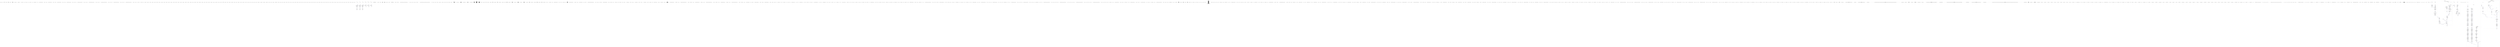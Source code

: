 digraph graph874634941 {
	compound=true;
	edge[color=blue];
	node894844492[label="typedef long unsigned int size_t;"];
	node972079939[label="typedef int wchar_t;"];
	node1004791660[label="struct stUn_ivp0 {
    int quot;
    int rem;
} ;"];
	node1549377783[label="typedef struct stUn_ivp0 div_t;"];
	node162114152[label="struct stUn_ivp1 {
    long int quot;
    long int rem;
} ;"];
	node1608805714[label="typedef struct stUn_ivp1 ldiv_t;"];
	node1962629977[label="__extension__ struct stUn_ivp2 {
    long long int quot;
    long long int rem;
} ;"];
	node645435839[label="__extension__ typedef struct stUn_ivp2 lldiv_t;"];
	node648346093[label="extern size_t __ctype_get_mb_cur_max(void );"];
	node168127270[label="void "];
	node1508333131[label="extern double atof(const char *__nptr);"];
	node334462881[label="const char *__nptr"];
	node787033725[label="extern int atoi(const char *__nptr);"];
	node1822045793[label="const char *__nptr"];
	node1633375360[label="extern long int atol(const char *__nptr);"];
	node911548055[label="const char *__nptr"];
	node284902773[label="__extension__ extern long long int atoll(const char *__nptr);"];
	node1428303593[label="const char *__nptr"];
	node199933291[label="extern double strtod(const char *__restrict __nptr, char **__restrict __endptr);"];
	node606391197[label="const char *__restrict __nptr"];
	node2013010383[label="char **__restrict __endptr"];
	node2036295297[label="extern float strtof(const char *__restrict __nptr, char **__restrict __endptr);"];
	node827029829[label="const char *__restrict __nptr"];
	node504497704[label="char **__restrict __endptr"];
	node219186182[label="extern long double strtold(const char *__restrict __nptr, char **__restrict __endptr);"];
	node1477856922[label="const char *__restrict __nptr"];
	node1038754411[label="char **__restrict __endptr"];
	node2094260442[label="extern long int strtol(const char *__restrict __nptr, char **__restrict __endptr , int __base);"];
	node1978471002[label="const char *__restrict __nptr"];
	node27325257[label="char **__restrict __endptr"];
	node267445972[label="int __base"];
	node2078510778[label="extern unsigned long int strtoul(const char *__restrict __nptr, char **__restrict __endptr , int __base);"];
	node824348035[label="const char *__restrict __nptr"];
	node1452232618[label="char **__restrict __endptr"];
	node666586565[label="int __base"];
	node2088687402[label="__extension__ extern long long int strtoq(const char *__restrict __nptr, char **__restrict __endptr , int __base);"];
	node196539383[label="const char *__restrict __nptr"];
	node1806062974[label="char **__restrict __endptr"];
	node1258801872[label="int __base"];
	node146174144[label="__extension__ extern unsigned long long int strtouq(const char *__restrict __nptr, char **__restrict __endptr , int __base);"];
	node2122615530[label="const char *__restrict __nptr"];
	node289336712[label="char **__restrict __endptr"];
	node1598068850[label="int __base"];
	node566710404[label="__extension__ extern long long int strtoll(const char *__restrict __nptr, char **__restrict __endptr , int __base);"];
	node1472659178[label="const char *__restrict __nptr"];
	node198503937[label="char **__restrict __endptr"];
	node663317819[label="int __base"];
	node1847825207[label="__extension__ extern unsigned long long int strtoull(const char *__restrict __nptr, char **__restrict __endptr , int __base);"];
	node178163105[label="const char *__restrict __nptr"];
	node1731654671[label="char **__restrict __endptr"];
	node236333621[label="int __base"];
	node2117142060[label="extern char *l64a(long int __n);"];
	node249736858[label="long int __n"];
	node1872258305[label="extern long int a64l(const char *__s);"];
	node1931327807[label="const char *__s"];
	node215351125[label="typedef unsigned char __u_char;"];
	node1530206433[label="typedef unsigned short int __u_short;"];
	node606061176[label="typedef unsigned int __u_int;"];
	node2112036973[label="typedef unsigned long int __u_long;"];
	node1356806123[label="typedef signed char __int8_t;"];
	node1582427182[label="typedef unsigned char __uint8_t;"];
	node375201108[label="typedef signed short int __int16_t;"];
	node1320566216[label="typedef unsigned short int __uint16_t;"];
	node1436538348[label="typedef signed int __int32_t;"];
	node1824379333[label="typedef unsigned int __uint32_t;"];
	node1209981276[label="typedef signed long int __int64_t;"];
	node2111019038[label="typedef unsigned long int __uint64_t;"];
	node942494874[label="typedef __int8_t __int_least8_t;"];
	node373355023[label="typedef __uint8_t __uint_least8_t;"];
	node2084706642[label="typedef __int16_t __int_least16_t;"];
	node152426436[label="typedef __uint16_t __uint_least16_t;"];
	node479372617[label="typedef __int32_t __int_least32_t;"];
	node1491084121[label="typedef __uint32_t __uint_least32_t;"];
	node350475321[label="typedef __int64_t __int_least64_t;"];
	node1152308900[label="typedef __uint64_t __uint_least64_t;"];
	node1432584549[label="typedef long int __quad_t;"];
	node1085479446[label="typedef unsigned long int __u_quad_t;"];
	node1275269089[label="typedef long int __intmax_t;"];
	node696855159[label="typedef unsigned long int __uintmax_t;"];
	node1064279279[label="typedef unsigned long int __dev_t;"];
	node96527084[label="typedef unsigned int __uid_t;"];
	node1855463032[label="typedef unsigned int __gid_t;"];
	node697172013[label="typedef unsigned long int __ino_t;"];
	node117736874[label="typedef unsigned long int __ino64_t;"];
	node1399384449[label="typedef unsigned int __mode_t;"];
	node49913228[label="typedef unsigned long int __nlink_t;"];
	node558873204[label="typedef long int __off_t;"];
	node1040493509[label="typedef long int __off64_t;"];
	node333211209[label="typedef int __pid_t;"];
	node265569691[label="struct stUn_ivp3 {
    int __val[2];
} ;"];
	node1606886748[label="typedef struct stUn_ivp3 __fsid_t;"];
	node844008362[label="typedef long int __clock_t;"];
	node610358919[label="typedef unsigned long int __rlim_t;"];
	node501419057[label="typedef unsigned long int __rlim64_t;"];
	node474210166[label="typedef unsigned int __id_t;"];
	node1622047986[label="typedef long int __time_t;"];
	node2115670387[label="typedef unsigned int __useconds_t;"];
	node758700911[label="typedef long int __suseconds_t;"];
	node1286172885[label="typedef long int __suseconds64_t;"];
	node1072635499[label="typedef int __daddr_t;"];
	node1414923433[label="typedef int __key_t;"];
	node1522250355[label="typedef int __clockid_t;"];
	node1242584406[label="typedef void *__timer_t;"];
	node697975769[label="typedef long int __blksize_t;"];
	node769172083[label="typedef long int __blkcnt_t;"];
	node1052803745[label="typedef long int __blkcnt64_t;"];
	node2083644432[label="typedef unsigned long int __fsblkcnt_t;"];
	node234476544[label="typedef unsigned long int __fsblkcnt64_t;"];
	node1746150957[label="typedef unsigned long int __fsfilcnt_t;"];
	node784386691[label="typedef unsigned long int __fsfilcnt64_t;"];
	node1125886950[label="typedef long int __fsword_t;"];
	node695660374[label="typedef long int __ssize_t;"];
	node1150413547[label="typedef long int __syscall_slong_t;"];
	node1894652259[label="typedef unsigned long int __syscall_ulong_t;"];
	node589884531[label="typedef __off64_t __loff_t;"];
	node717951588[label="typedef char *__caddr_t;"];
	node1625586347[label="typedef long int __intptr_t;"];
	node1227659410[label="typedef unsigned int __socklen_t;"];
	node694784643[label="typedef int __sig_atomic_t;"];
	node1223572525[label="typedef __u_char u_char;"];
	node686066533[label="typedef __u_short u_short;"];
	node1458751976[label="typedef __u_int u_int;"];
	node481839538[label="typedef __u_long u_long;"];
	node2111700021[label="typedef __quad_t quad_t;"];
	node408107501[label="typedef __u_quad_t u_quad_t;"];
	node492135521[label="typedef __fsid_t fsid_t;"];
	node53851094[label="typedef __loff_t loff_t;"];
	node443021492[label="typedef __ino_t ino_t;"];
	node1956303740[label="typedef __dev_t dev_t;"];
	node88332821[label="typedef __gid_t gid_t;"];
	node1429530353[label="typedef __mode_t mode_t;"];
	node2036508486[label="typedef __nlink_t nlink_t;"];
	node1696963667[label="typedef __uid_t uid_t;"];
	node1330798099[label="typedef __off_t off_t;"];
	node685428529[label="typedef __pid_t pid_t;"];
	node1652114818[label="typedef __id_t id_t;"];
	node2085085303[label="typedef __ssize_t ssize_t;"];
	node1357927175[label="typedef __daddr_t daddr_t;"];
	node707238050[label="typedef __caddr_t caddr_t;"];
	node1188958603[label="typedef __key_t key_t;"];
	node671967776[label="typedef __clock_t clock_t;"];
	node1486273013[label="typedef __clockid_t clockid_t;"];
	node658107584[label="typedef __time_t time_t;"];
	node739591432[label="typedef __timer_t timer_t;"];
	node1206577437[label="typedef unsigned long int ulong;"];
	node693026321[label="typedef unsigned short int ushort;"];
	node748807322[label="typedef unsigned int uint;"];
	node580695256[label="typedef __int8_t int8_t;"];
	node567859829[label="typedef __int16_t int16_t;"];
	node292158973[label="typedef __int32_t int32_t;"];
	node1941482284[label="typedef __int64_t int64_t;"];
	node403740863[label="typedef __uint8_t u_int8_t;"];
	node642942956[label="typedef __uint16_t u_int16_t;"];
	node1962297767[label="typedef __uint32_t u_int32_t;"];
	node347377465[label="typedef __uint64_t u_int64_t;"];
	node1327842480[label="typedef int register_t;"];
	subgraph cluster2095885081 {
		compound=true;
		style=dotted;
		label="__bswap_16()";
		node1447044674[label="B_FuDe", shape="triangle"];
		node1644524251[label="E_FuDe", shape="invtriangle"];
		node771843019[label="__uint16_t __bsx"];
		subgraph cluster2002705120 {
			compound=true;
			style=dotted;
			label="CompoundStatement";
			node653557958[label="B_CoSt", shape="triangle"];
			node627556497[label="E_CoSt", shape="invtriangle"];
			node648660703[label="unsigned short int _imopVarPre21;"];
			subgraph cluster1127932080 {
				compound=true;
				style=dotted;
				label="CallStatement";
				node1887701594[label="B_CaSt", shape="triangle"];
				node2063161693[label="E_CaSt", shape="invtriangle"];
				node2050277878[label="__bsx"];
				node1050247219[label="_imopVarPre21"];
			}
			node1925645553[label="return _imopVarPre21;"];
		}
	}
	subgraph cluster332464215 {
		compound=true;
		style=dotted;
		label="__bswap_32()";
		node1720994940[label="B_FuDe", shape="triangle"];
		node345584390[label="E_FuDe", shape="invtriangle"];
		node644950072[label="__uint32_t __bsx"];
		subgraph cluster1585347198 {
			compound=true;
			style=dotted;
			label="CompoundStatement";
			node536353549[label="B_CoSt", shape="triangle"];
			node1859855[label="E_CoSt", shape="invtriangle"];
			node1922498059[label="unsigned int _imopVarPre97;"];
			subgraph cluster1787266936 {
				compound=true;
				style=dotted;
				label="CallStatement";
				node514587349[label="B_CaSt", shape="triangle"];
				node1644631132[label="E_CaSt", shape="invtriangle"];
				node707108719[label="__bsx"];
				node1039352074[label="_imopVarPre97"];
			}
			node1188469924[label="return _imopVarPre97;"];
		}
	}
	subgraph cluster1283050069 {
		compound=true;
		style=dotted;
		label="__bswap_64()";
		node979620424[label="B_FuDe", shape="triangle"];
		node63221076[label="E_FuDe", shape="invtriangle"];
		node1652372991[label="__uint64_t __bsx"];
		subgraph cluster758927387 {
			compound=true;
			style=dotted;
			label="CompoundStatement";
			node2072818307[label="B_CoSt", shape="triangle"];
			node951404180[label="E_CoSt", shape="invtriangle"];
			node201327799[label="unsigned long int _imopVarPre98;"];
			subgraph cluster1684887757 {
				compound=true;
				style=dotted;
				label="CallStatement";
				node948849701[label="B_CaSt", shape="triangle"];
				node307441207[label="E_CaSt", shape="invtriangle"];
				node1075537833[label="__bsx"];
				node68904657[label="_imopVarPre98"];
			}
			node1222272242[label="return _imopVarPre98;"];
		}
	}
	subgraph cluster1416852258 {
		compound=true;
		style=dotted;
		label="__uint16_identity()";
		node1457162311[label="B_FuDe", shape="triangle"];
		node1931723660[label="E_FuDe", shape="invtriangle"];
		node1810113242[label="__uint16_t __x"];
		subgraph cluster1263607393 {
			compound=true;
			style=dotted;
			label="CompoundStatement";
			node1957118064[label="B_CoSt", shape="triangle"];
			node1818827263[label="E_CoSt", shape="invtriangle"];
			node559546980[label="return __x;"];
		}
	}
	subgraph cluster160572332 {
		compound=true;
		style=dotted;
		label="__uint32_identity()";
		node1247783800[label="B_FuDe", shape="triangle"];
		node2007522934[label="E_FuDe", shape="invtriangle"];
		node1618043679[label="__uint32_t __x"];
		subgraph cluster1718103695 {
			compound=true;
			style=dotted;
			label="CompoundStatement";
			node757788974[label="B_CoSt", shape="triangle"];
			node1628801015[label="E_CoSt", shape="invtriangle"];
			node897585997[label="return __x;"];
		}
	}
	subgraph cluster1614556654 {
		compound=true;
		style=dotted;
		label="__uint64_identity()";
		node1356228258[label="B_FuDe", shape="triangle"];
		node1063847668[label="E_FuDe", shape="invtriangle"];
		node826884252[label="__uint64_t __x"];
		subgraph cluster1836824012 {
			compound=true;
			style=dotted;
			label="CompoundStatement";
			node1969357009[label="B_CoSt", shape="triangle"];
			node956958624[label="E_CoSt", shape="invtriangle"];
			node1244266030[label="return __x;"];
		}
	}
	node1562570092[label="struct stUn_ivp4 {
    unsigned long int __val[(1024 / (8 * sizeof(unsigned long int)))];
} ;"];
	node535525049[label="typedef struct stUn_ivp4 __sigset_t;"];
	node1602237569[label="typedef __sigset_t sigset_t;"];
	node46092193[label="struct timeval {
    __time_t tv_sec;
    __suseconds_t tv_usec;
} ;"];
	node812423980[label="struct timespec {
    __time_t tv_sec;
    __syscall_slong_t tv_nsec;
} ;"];
	node921720213[label="typedef __suseconds_t suseconds_t;"];
	node2116006444[label="typedef long int __fd_mask;"];
	node1085282072[label="struct stUn_ivp5 {
    __fd_mask __fds_bits[1024 / (8 * (int) sizeof(__fd_mask))];
} ;"];
	node191402795[label="typedef struct stUn_ivp5 fd_set;"];
	node2063934888[label="typedef __fd_mask fd_mask;"];
	node1392900406[label="extern int select(int __nfds, fd_set *__restrict __readfds , fd_set *__restrict __writefds , fd_set *__restrict __exceptfds , struct timeval *__restrict __timeout);"];
	node728687687[label="int __nfds"];
	node1045819065[label="fd_set *__restrict __readfds"];
	node1011646033[label="fd_set *__restrict __writefds"];
	node209089454[label="fd_set *__restrict __exceptfds"];
	node1244511484[label="struct timeval *__restrict __timeout"];
	node586055644[label="extern int pselect(int __nfds, fd_set *__restrict __readfds , fd_set *__restrict __writefds , fd_set *__restrict __exceptfds , const struct timespec *__restrict __timeout , const __sigset_t *__restrict __sigmask);"];
	node842729010[label="int __nfds"];
	node1555728654[label="fd_set *__restrict __readfds"];
	node1627112269[label="fd_set *__restrict __writefds"];
	node334594745[label="fd_set *__restrict __exceptfds"];
	node906056863[label="const struct timespec *__restrict __timeout"];
	node2136906057[label="const __sigset_t *__restrict __sigmask"];
	node814987775[label="typedef __blksize_t blksize_t;"];
	node467573282[label="typedef __blkcnt_t blkcnt_t;"];
	node625170225[label="typedef __fsblkcnt_t fsblkcnt_t;"];
	node1980780021[label="typedef __fsfilcnt_t fsfilcnt_t;"];
	node503427477[label="union stUn_ivp7 {
    __extension__ unsigned long long int __value64;
    struct stUn_ivp6 {
        unsigned int __low;
        unsigned int __high;
    } __value32;
} ;"];
	node427606821[label="typedef union stUn_ivp7 __atomic_wide_counter;"];
	node1120885359[label="struct __pthread_internal_list {
    struct __pthread_internal_list *__prev;
    struct __pthread_internal_list *__next;
} ;"];
	node673619045[label="typedef struct __pthread_internal_list __pthread_list_t;"];
	node152204413[label="struct __pthread_internal_slist {
    struct __pthread_internal_slist *__next;
} ;"];
	node24651926[label="typedef struct __pthread_internal_slist __pthread_slist_t;"];
	node1409402536[label="struct __pthread_mutex_s {
    int __lock;
    unsigned int __count;
    int __owner;
    unsigned int __nusers;
    int __kind;
    short __spins;
    short __elision;
    __pthread_list_t __list;
} ;"];
	node1452056289[label="struct __pthread_rwlock_arch_t {
    unsigned int __readers;
    unsigned int __writers;
    unsigned int __wrphase_futex;
    unsigned int __writers_futex;
    unsigned int __pad3;
    unsigned int __pad4;
    int __cur_writer;
    int __shared;
    signed char __rwelision;
    unsigned char __pad1[7];
    unsigned long int __pad2;
    unsigned int __flags;
} ;"];
	node525119867[label="struct __pthread_cond_s {
    __atomic_wide_counter __wseq;
    __atomic_wide_counter __g1_start;
    unsigned int __g_refs[2];
    unsigned int __g_size[2];
    unsigned int __g1_orig_size;
    unsigned int __wrefs;
    unsigned int __g_signals[2];
} ;"];
	node1427067435[label="typedef unsigned int __tss_t;"];
	node887742093[label="typedef unsigned long int __thrd_t;"];
	node1448904830[label="struct stUn_ivp8 {
    int __data;
} ;"];
	node1233113908[label="typedef struct stUn_ivp8 __once_flag;"];
	node1784029781[label="typedef unsigned long int pthread_t;"];
	node1772874516[label="union stUn_ivp9 {
    char __size[4];
    int __align;
} ;"];
	node2052494962[label="typedef union stUn_ivp9 pthread_mutexattr_t;"];
	node276741549[label="union stUn_ivp10 {
    char __size[4];
    int __align;
} ;"];
	node1721608851[label="typedef union stUn_ivp10 pthread_condattr_t;"];
	node1792516869[label="typedef unsigned int pthread_key_t;"];
	node103273969[label="typedef int pthread_once_t;"];
	node1129618540[label="union pthread_attr_t {
    char __size[56];
    long int __align;
} ;"];
	node878897562[label="typedef union pthread_attr_t pthread_attr_t;"];
	node1141374626[label="union stUn_ivp11 {
    struct __pthread_mutex_s __data;
    char __size[40];
    long int __align;
} ;"];
	node1955712430[label="typedef union stUn_ivp11 pthread_mutex_t;"];
	node1168756600[label="union stUn_ivp12 {
    struct __pthread_cond_s __data;
    char __size[48];
    __extension__ long long int __align;
} ;"];
	node49609752[label="typedef union stUn_ivp12 pthread_cond_t;"];
	node1402120747[label="union stUn_ivp13 {
    struct __pthread_rwlock_arch_t __data;
    char __size[56];
    long int __align;
} ;"];
	node408648902[label="typedef union stUn_ivp13 pthread_rwlock_t;"];
	node1819701896[label="union stUn_ivp14 {
    char __size[8];
    long int __align;
} ;"];
	node977574204[label="typedef union stUn_ivp14 pthread_rwlockattr_t;"];
	node219665748[label="typedef volatile int pthread_spinlock_t;"];
	node504760990[label="union stUn_ivp15 {
    char __size[32];
    long int __align;
} ;"];
	node576312655[label="typedef union stUn_ivp15 pthread_barrier_t;"];
	node42047036[label="union stUn_ivp16 {
    char __size[4];
    int __align;
} ;"];
	node1465902810[label="typedef union stUn_ivp16 pthread_barrierattr_t;"];
	node1700762273[label="extern long int random(void );"];
	node1777486181[label="void "];
	node700586699[label="extern void srandom(unsigned int __seed);"];
	node279838766[label="unsigned int __seed"];
	node655089792[label="extern char *initstate(unsigned int __seed, char *__statebuf , size_t __statelen);"];
	node31497227[label="unsigned int __seed"];
	node645994590[label="char *__statebuf"];
	node343397606[label="size_t __statelen"];
	node856031264[label="extern char *setstate(char *__statebuf);"];
	node181765627[label="char *__statebuf"];
	node235460721[label="struct random_data {
    int32_t *fptr;
    int32_t *rptr;
    int32_t *state;
    int rand_type;
    int rand_deg;
    int rand_sep;
    int32_t *end_ptr;
} ;"];
	node1530950454[label="extern int random_r(struct random_data *__restrict __buf, int32_t *__restrict __result);"];
	node2117495919[label="struct random_data *__restrict __buf"];
	node1030178285[label="int32_t *__restrict __result"];
	node608709199[label="extern int srandom_r(unsigned int __seed, struct random_data *__buf);"];
	node313142474[label="unsigned int __seed"];
	node665481876[label="struct random_data *__buf"];
	node253631846[label="extern int initstate_r(unsigned int __seed, char *__restrict __statebuf , size_t __statelen , struct random_data *__restrict __buf);"];
	node1766786645[label="unsigned int __seed"];
	node940605548[label="char *__restrict __statebuf"];
	node1233589293[label="size_t __statelen"];
	node2068052316[label="struct random_data *__restrict __buf"];
	node1218846264[label="extern int setstate_r(char *__restrict __statebuf, struct random_data *__restrict __buf);"];
	node1129569088[label="char *__restrict __statebuf"];
	node1715343684[label="struct random_data *__restrict __buf"];
	node210966312[label="extern int rand(void );"];
	node135387350[label="void "];
	node161573617[label="extern void srand(unsigned int __seed);"];
	node56204056[label="unsigned int __seed"];
	node830608444[label="extern int rand_r(unsigned int *__seed);"];
	node499302716[label="unsigned int *__seed"];
	node2022798382[label="extern double drand48(void );"];
	node39179479[label="void "];
	node1458383791[label="extern double erand48(unsigned short int __xsubi[3]);"];
	node993671826[label="unsigned short int __xsubi[3]"];
	node302325048[label="extern long int lrand48(void );"];
	node284394658[label="void "];
	node1988351538[label="extern long int nrand48(unsigned short int __xsubi[3]);"];
	node981716924[label="unsigned short int __xsubi[3]"];
	node571349883[label="extern long int mrand48(void );"];
	node1068809905[label="void "];
	node1426061914[label="extern long int jrand48(unsigned short int __xsubi[3]);"];
	node422751532[label="unsigned short int __xsubi[3]"];
	node185354501[label="extern void srand48(long int __seedval);"];
	node2039850377[label="long int __seedval"];
	node2103820460[label="extern unsigned short int *seed48(unsigned short int __seed16v[3]);"];
	node858989662[label="unsigned short int __seed16v[3]"];
	node737826424[label="extern void lcong48(unsigned short int __param[7]);"];
	node1307655038[label="unsigned short int __param[7]"];
	node241403219[label="struct drand48_data {
    unsigned short int __x[3];
    unsigned short int __old_x[3];
    unsigned short int __c;
    unsigned short int __init;
    __extension__ unsigned long long int __a;
} ;"];
	node1525668766[label="extern int drand48_r(struct drand48_data *__restrict __buffer, double *__restrict __result);"];
	node61710314[label="struct drand48_data *__restrict __buffer"];
	node539452434[label="double *__restrict __result"];
	node439679202[label="extern int erand48_r(unsigned short int __xsubi[3], struct drand48_data *__restrict __buffer , double *__restrict __result);"];
	node1718792426[label="unsigned short int __xsubi[3]"];
	node1836569193[label="struct drand48_data *__restrict __buffer"];
	node577076657[label="double *__restrict __result"];
	node2051550010[label="extern int lrand48_r(struct drand48_data *__restrict __buffer, long int *__restrict __result);"];
	node1295359081[label="struct drand48_data *__restrict __buffer"];
	node774676004[label="long int *__restrict __result"];
	node1675886984[label="extern int nrand48_r(unsigned short int __xsubi[3], struct drand48_data *__restrict __buffer , long int *__restrict __result);"];
	node165128275[label="unsigned short int __xsubi[3]"];
	node1128352648[label="struct drand48_data *__restrict __buffer"];
	node1442800893[label="long int *__restrict __result"];
	node513413353[label="extern int mrand48_r(struct drand48_data *__restrict __buffer, long int *__restrict __result);"];
	node680072609[label="struct drand48_data *__restrict __buffer"];
	node1407003104[label="long int *__restrict __result"];
	node997361164[label="extern int jrand48_r(unsigned short int __xsubi[3], struct drand48_data *__restrict __buffer , long int *__restrict __result);"];
	node712723382[label="unsigned short int __xsubi[3]"];
	node1335077110[label="struct drand48_data *__restrict __buffer"];
	node275432948[label="long int *__restrict __result"];
	node731431696[label="extern int srand48_r(long int __seedval, struct drand48_data *__buffer);"];
	node1434751602[label="long int __seedval"];
	node682914321[label="struct drand48_data *__buffer"];
	node80867688[label="extern int seed48_r(unsigned short int __seed16v[3], struct drand48_data *__buffer);"];
	node563069965[label="unsigned short int __seed16v[3]"];
	node1000671313[label="struct drand48_data *__buffer"];
	node815497540[label="extern int lcong48_r(unsigned short int __param[7], struct drand48_data *__buffer);"];
	node2070645994[label="unsigned short int __param[7]"];
	node269724308[label="struct drand48_data *__buffer"];
	node341062557[label="extern void *malloc(size_t __size);"];
	node1093079840[label="size_t __size"];
	node1213794377[label="extern void *calloc(size_t __nmemb, size_t __size);"];
	node2089976729[label="size_t __nmemb"];
	node1732238376[label="size_t __size"];
	node52439501[label="extern void *realloc(void *__ptr, size_t __size);"];
	node1009677262[label="void *__ptr"];
	node227158811[label="size_t __size"];
	node1331925151[label="extern void free(void *__ptr);"];
	node485301524[label="void *__ptr"];
	node275233868[label="extern void *reallocarray(void *__ptr, size_t __nmemb , size_t __size);"];
	node923117660[label="void *__ptr"];
	node72795450[label="size_t __nmemb"];
	node744180625[label="size_t __size"];
	node505957776[label="extern void *reallocarray(void *__ptr, size_t __nmemb , size_t __size);"];
	node428307539[label="void *__ptr"];
	node1113003583[label="size_t __nmemb"];
	node1373029421[label="size_t __size"];
	node1937433626[label="extern void *alloca(size_t __size);"];
	node1767245853[label="size_t __size"];
	node1901953696[label="extern void *valloc(size_t __size);"];
	node1064991974[label="size_t __size"];
	node877918108[label="extern int posix_memalign(void **__memptr, size_t __alignment , size_t __size);"];
	node1762158411[label="void **__memptr"];
	node261980805[label="size_t __alignment"];
	node784488689[label="size_t __size"];
	node600185883[label="extern void *aligned_alloc(size_t __alignment, size_t __size);"];
	node1774990192[label="size_t __alignment"];
	node1774400964[label="size_t __size"];
	node1425711168[label="extern void abort(void );"];
	node1959449975[label="void "];
	node656689800[label="extern int atexit(void ( *__func )(void ));"];
	node927581868[label="void ( *__func )(void )"];
	node1997290658[label="void "];
	node423457747[label="extern int at_quick_exit(void ( *__func )(void ));"];
	node464773456[label="void ( *__func )(void )"];
	node1283148337[label="void "];
	node926922342[label="extern int on_exit(void ( *__func )(int __status, void *__arg), void *__arg);"];
	node1308116031[label="void ( *__func )(int __status, void *__arg)"];
	node569647544[label="int __status"];
	node1165449749[label="void *__arg"];
	node1907813883[label="void *__arg"];
	node933282758[label="extern void exit(int __status);"];
	node286222051[label="int __status"];
	node1327733366[label="extern void quick_exit(int __status);"];
	node1870673366[label="int __status"];
	node1722642791[label="extern void _Exit(int __status);"];
	node308020179[label="int __status"];
	node119418333[label="extern char *getenv(const char *__name);"];
	node218002096[label="const char *__name"];
	node7131630[label="extern int putenv(char *__string);"];
	node1486521007[label="char *__string"];
	node54658375[label="extern int setenv(const char *__name, const char *__value , int __replace);"];
	node1199095941[label="const char *__name"];
	node1661093955[label="const char *__value"];
	node167514715[label="int __replace"];
	node304060411[label="extern int unsetenv(const char *__name);"];
	node1319381263[label="const char *__name"];
	node935631445[label="extern int clearenv(void );"];
	node303790741[label="void "];
	node14027428[label="extern char *mktemp(char *__template);"];
	node1618596377[label="char *__template"];
	node837596001[label="extern int mkstemp(char *__template);"];
	node63361978[label="char *__template"];
	node363529313[label="extern int mkstemps(char *__template, int __suffixlen);"];
	node658399791[label="char *__template"];
	node1688211424[label="int __suffixlen"];
	node858340148[label="extern char *mkdtemp(char *__template);"];
	node349810210[label="char *__template"];
	node1492905182[label="extern int system(const char *__command);"];
	node1177414443[label="const char *__command"];
	node1294308413[label="extern char *realpath(const char *__restrict __name, char *__restrict __resolved);"];
	node1417851690[label="const char *__restrict __name"];
	node334715128[label="char *__restrict __resolved"];
	node1800898425[label="typedef int ( *__compar_fn_t )(const void *, const void *);"];
	node208280546[label="const void *"];
	node541390600[label="const void *"];
	node780753611[label="extern void *bsearch(const void *__key, const void *__base , size_t __nmemb , size_t __size , __compar_fn_t __compar);"];
	node418490394[label="const void *__key"];
	node44746251[label="const void *__base"];
	node1076550812[label="size_t __nmemb"];
	node552085610[label="size_t __size"];
	node1419454167[label="__compar_fn_t __compar"];
	node605004973[label="extern void qsort(void *__base, size_t __nmemb , size_t __size , __compar_fn_t __compar);"];
	node1593443833[label="void *__base"];
	node603092020[label="size_t __nmemb"];
	node1836493317[label="size_t __size"];
	node1107168664[label="__compar_fn_t __compar"];
	node669678735[label="extern int abs(int __x);"];
	node50470449[label="int __x"];
	node741658148[label="extern long int labs(long int __x);"];
	node2047006560[label="long int __x"];
	node151060420[label="__extension__ extern long long int llabs(long long int __x);"];
	node866796326[label="long long int __x"];
	node1030925290[label="extern div_t div(int __numer, int __denom);"];
	node1166203398[label="int __numer"];
	node1258478670[label="int __denom"];
	node1173564178[label="extern ldiv_t ldiv(long int __numer, long int __denom);"];
	node1842676608[label="long int __numer"];
	node857581345[label="long int __denom"];
	node26153568[label="__extension__ extern lldiv_t lldiv(long long int __numer, long long int __denom);"];
	node288329615[label="long long int __numer"];
	node2007058705[label="long long int __denom"];
	node308002829[label="extern char *ecvt(double __value, int __ndigit , int *__restrict __decpt , int *__restrict __sign);"];
	node254340633[label="double __value"];
	node1713195473[label="int __ndigit"];
	node1518922937[label="int *__restrict __decpt"];
	node126434188[label="int *__restrict __sign"];
	node1441963321[label="extern char *fcvt(double __value, int __ndigit , int *__restrict __decpt , int *__restrict __sign);"];
	node112667746[label="double __value"];
	node1474515510[label="int __ndigit"];
	node1242621531[label="int *__restrict __decpt"];
	node1681935798[label="int *__restrict __sign"];
	node1142697258[label="extern char *gcvt(double __value, int __ndigit , char *__buf);"];
	node659229738[label="double __value"];
	node2051807852[label="int __ndigit"];
	node1960907176[label="char *__buf"];
	node5692134[label="extern char *qecvt(long double __value, int __ndigit , int *__restrict __decpt , int *__restrict __sign);"];
	node24300138[label="long double __value"];
	node1935506329[label="int __ndigit"];
	node641941744[label="int *__restrict __decpt"];
	node279995389[label="int *__restrict __sign"];
	node967485403[label="extern char *qfcvt(long double __value, int __ndigit , int *__restrict __decpt , int *__restrict __sign);"];
	node321068667[label="long double __value"];
	node840692913[label="int __ndigit"];
	node153107896[label="int *__restrict __decpt"];
	node674041891[label="int *__restrict __sign"];
	node566172447[label="extern char *qgcvt(long double __value, int __ndigit , char *__buf);"];
	node925006503[label="long double __value"];
	node853313886[label="int __ndigit"];
	node1244678176[label="char *__buf"];
	node1792839913[label="extern int ecvt_r(double __value, int __ndigit , int *__restrict __decpt , int *__restrict __sign , char *__restrict __buf , size_t __len);"];
	node905985680[label="double __value"];
	node1046527560[label="int __ndigit"];
	node1254184015[label="int *__restrict __decpt"];
	node328325471[label="int *__restrict __sign"];
	node1586433108[label="char *__restrict __buf"];
	node268468188[label="size_t __len"];
	node770745539[label="extern int fcvt_r(double __value, int __ndigit , int *__restrict __decpt , int *__restrict __sign , char *__restrict __buf , size_t __len);"];
	node2113010778[label="double __value"];
	node739310067[label="int __ndigit"];
	node837007490[label="int *__restrict __decpt"];
	node315771971[label="int *__restrict __sign"];
	node451320510[label="char *__restrict __buf"];
	node303204425[label="size_t __len"];
	node482728105[label="extern int qecvt_r(long double __value, int __ndigit , int *__restrict __decpt , int *__restrict __sign , char *__restrict __buf , size_t __len);"];
	node1423322165[label="long double __value"];
	node141719236[label="int __ndigit"];
	node1450033347[label="int *__restrict __decpt"];
	node554932025[label="int *__restrict __sign"];
	node575639787[label="char *__restrict __buf"];
	node1028655552[label="size_t __len"];
	node477373723[label="extern int qfcvt_r(long double __value, int __ndigit , int *__restrict __decpt , int *__restrict __sign , char *__restrict __buf , size_t __len);"];
	node1966611297[label="long double __value"];
	node1855520016[label="int __ndigit"];
	node879654573[label="int *__restrict __decpt"];
	node1909317132[label="int *__restrict __sign"];
	node961312738[label="char *__restrict __buf"];
	node1336724276[label="size_t __len"];
	node1249000159[label="extern int mblen(const char *__s, size_t __n);"];
	node1763823167[label="const char *__s"];
	node1060071448[label="size_t __n"];
	node1146805207[label="extern int mbtowc(wchar_t *__restrict __pwc, const char *__restrict __s , size_t __n);"];
	node1884534347[label="wchar_t *__restrict __pwc"];
	node2036926986[label="const char *__restrict __s"];
	node367803404[label="size_t __n"];
	node1242421329[label="extern int wctomb(char *__s, wchar_t __wchar);"];
	node1405327696[label="char *__s"];
	node1376220284[label="wchar_t __wchar"];
	node718262907[label="extern size_t mbstowcs(wchar_t *__restrict __pwcs, const char *__restrict __s , size_t __n);"];
	node1274201751[label="wchar_t *__restrict __pwcs"];
	node1380533730[label="const char *__restrict __s"];
	node1988987429[label="size_t __n"];
	node351862190[label="extern size_t wcstombs(char *__restrict __s, const wchar_t *__restrict __pwcs , size_t __n);"];
	node957692677[label="char *__restrict __s"];
	node464658113[label="const wchar_t *__restrict __pwcs"];
	node2055199770[label="size_t __n"];
	node1304342085[label="extern int rpmatch(const char *__response);"];
	node446182036[label="const char *__response"];
	node1285884857[label="extern int getsubopt(char **__restrict __optionp, char *const *__restrict __tokens , char **__restrict __valuep);"];
	node1804541026[label="char **__restrict __optionp"];
	node1407989658[label="char *const *__restrict __tokens"];
	node1874138331[label="char **__restrict __valuep"];
	node919488700[label="extern int getloadavg(double __loadavg[], int __nelem);"];
	node1170072909[label="double __loadavg[]"];
	node1606102556[label="int __nelem"];
	node361695988[label="typedef __builtin_va_list __gnuc_va_list;"];
	node256779102[label="struct stUn_ivp18 {
    int __count;
    union stUn_ivp17 {
        unsigned int __wch;
        char __wchb[4];
    } __value;
} ;"];
	node1661376917[label="typedef struct stUn_ivp18 __mbstate_t;"];
	node1699743906[label="struct _G_fpos_t {
    __off_t __pos;
    __mbstate_t __state;
} ;"];
	node1239297220[label="typedef struct _G_fpos_t __fpos_t;"];
	node183277170[label="struct _G_fpos64_t {
    __off64_t __pos;
    __mbstate_t __state;
} ;"];
	node275677548[label="typedef struct _G_fpos64_t __fpos64_t;"];
	node887398710[label="struct _IO_FILE ;"];
	node50466594[label="typedef struct _IO_FILE __FILE;"];
	node1908533007[label="struct _IO_FILE ;"];
	node47690007[label="typedef struct _IO_FILE FILE;"];
	node982180610[label="struct _IO_FILE ;"];
	node886790453[label="struct _IO_marker ;"];
	node590398917[label="struct _IO_codecvt ;"];
	node1865370526[label="struct _IO_wide_data ;"];
	node1770925242[label="typedef void _IO_lock_t;"];
	node388527192[label="struct _IO_FILE {
    int _flags;
    char *_IO_read_ptr;
    char *_IO_read_end;
    char *_IO_read_base;
    char *_IO_write_base;
    char *_IO_write_ptr;
    char *_IO_write_end;
    char *_IO_buf_base;
    char *_IO_buf_end;
    char *_IO_save_base;
    char *_IO_backup_base;
    char *_IO_save_end;
    struct _IO_marker *_markers;
    struct _IO_FILE *_chain;
    int _fileno;
    int _flags2;
    __off_t _old_offset;
    unsigned short _cur_column;
    signed char _vtable_offset;
    char _shortbuf[1];
    _IO_lock_t *_lock;
    __off64_t _offset;
    struct _IO_codecvt *_codecvt;
    struct _IO_wide_data *_wide_data;
    struct _IO_FILE *_freeres_list;
    void *_freeres_buf;
    size_t __pad5;
    int _mode;
    char _unused2[15 * sizeof(int) - 4 * sizeof(void *) - sizeof(size_t)];
} ;"];
	node1061055491[label="typedef __gnuc_va_list va_list;"];
	node561582717[label="typedef __fpos_t fpos_t;"];
	node246059034[label="extern FILE *stdin;"];
	node2024934527[label="extern FILE *stdout;"];
	node944159282[label="extern FILE *stderr;"];
	node588787021[label="extern int remove(const char *__filename);"];
	node919331070[label="const char *__filename"];
	node656990981[label="extern int rename(const char *__old, const char *__new);"];
	node2019271181[label="const char *__old"];
	node1555286502[label="const char *__new"];
	node2096503027[label="extern int renameat(int __oldfd, const char *__old , int __newfd , const char *__new);"];
	node248271105[label="int __oldfd"];
	node1617324421[label="const char *__old"];
	node1548008675[label="int __newfd"];
	node757889357[label="const char *__new"];
	node1937312693[label="extern int fclose(FILE *__stream);"];
	node406984879[label="FILE *__stream"];
	node1769947269[label="extern FILE *tmpfile(void );"];
	node1244182224[label="void "];
	node79555668[label="extern char *tmpnam(char [20]);"];
	node1779214120[label="char [20]"];
	node1344969520[label="extern char *tmpnam_r(char __s[20]);"];
	node1609362223[label="char __s[20]"];
	node1363586654[label="extern char *tempnam(const char *__dir, const char *__pfx);"];
	node826721821[label="const char *__dir"];
	node1936581558[label="const char *__pfx"];
	node1861049192[label="extern int fflush(FILE *__stream);"];
	node220291510[label="FILE *__stream"];
	node1208711258[label="extern int fflush_unlocked(FILE *__stream);"];
	node751034114[label="FILE *__stream"];
	node1292435170[label="extern FILE *fopen(const char *__restrict __filename, const char *__restrict __modes);"];
	node147609090[label="const char *__restrict __filename"];
	node1389013464[label="const char *__restrict __modes"];
	node812916379[label="extern FILE *freopen(const char *__restrict __filename, const char *__restrict __modes , FILE *__restrict __stream);"];
	node1258147318[label="const char *__restrict __filename"];
	node271306390[label="const char *__restrict __modes"];
	node697311913[label="FILE *__restrict __stream"];
	node1676792692[label="extern FILE *fdopen(int __fd, const char *__modes);"];
	node199934876[label="int __fd"];
	node1287593008[label="const char *__modes"];
	node1838700320[label="extern FILE *fmemopen(void *__s, size_t __len , const char *__modes);"];
	node1359019605[label="void *__s"];
	node1808738176[label="size_t __len"];
	node1139712957[label="const char *__modes"];
	node1093374156[label="extern FILE *open_memstream(char **__bufloc, size_t *__sizeloc);"];
	node1496690150[label="char **__bufloc"];
	node1711309601[label="size_t *__sizeloc"];
	node418836109[label="extern void setbuf(FILE *__restrict __stream, char *__restrict __buf);"];
	node1890186423[label="FILE *__restrict __stream"];
	node1003775677[label="char *__restrict __buf"];
	node289094121[label="extern int setvbuf(FILE *__restrict __stream, char *__restrict __buf , int __modes , size_t __n);"];
	node135669546[label="FILE *__restrict __stream"];
	node1545143906[label="char *__restrict __buf"];
	node1581473549[label="int __modes"];
	node518910568[label="size_t __n"];
	node513629561[label="extern void setbuffer(FILE *__restrict __stream, char *__restrict __buf , size_t __size);"];
	node1305330034[label="FILE *__restrict __stream"];
	node1771691170[label="char *__restrict __buf"];
	node420561530[label="size_t __size"];
	node673377867[label="extern void setlinebuf(FILE *__stream);"];
	node1054318401[label="FILE *__stream"];
	node1862345909[label="extern int fprintf(FILE *__restrict __stream, const char *__restrict __format, ...);"];
	node314259046[label="FILE *__restrict __stream"];
	node1578558753[label="const char *__restrict __format"];
	node1973413497[label="extern int printf(const char *__restrict __format, ...);"];
	node1472006972[label="const char *__restrict __format"];
	node1194346745[label="extern int sprintf(char *__restrict __s, const char *__restrict __format, ...);"];
	node767189011[label="char *__restrict __s"];
	node874911202[label="const char *__restrict __format"];
	node1333089542[label="extern int vfprintf(FILE *__restrict __s, const char *__restrict __format , __gnuc_va_list __arg);"];
	node1189870601[label="FILE *__restrict __s"];
	node1605419572[label="const char *__restrict __format"];
	node200518226[label="__gnuc_va_list __arg"];
	node884358639[label="extern int vprintf(const char *__restrict __format, __gnuc_va_list __arg);"];
	node567826739[label="const char *__restrict __format"];
	node856633414[label="__gnuc_va_list __arg"];
	node237005797[label="extern int vsprintf(char *__restrict __s, const char *__restrict __format , __gnuc_va_list __arg);"];
	node1788961047[label="char *__restrict __s"];
	node829057067[label="const char *__restrict __format"];
	node982989662[label="__gnuc_va_list __arg"];
	node283618789[label="extern int snprintf(char *__restrict __s, size_t __maxlen , const char *__restrict __format, ...);"];
	node731953103[label="char *__restrict __s"];
	node1666777327[label="size_t __maxlen"];
	node1315234892[label="const char *__restrict __format"];
	node1692857976[label="extern int vsnprintf(char *__restrict __s, size_t __maxlen , const char *__restrict __format , __gnuc_va_list __arg);"];
	node277393696[label="char *__restrict __s"];
	node442593822[label="size_t __maxlen"];
	node514823634[label="const char *__restrict __format"];
	node1648290762[label="__gnuc_va_list __arg"];
	node1242117288[label="extern int vdprintf(int __fd, const char *__restrict __fmt , __gnuc_va_list __arg);"];
	node84773680[label="int __fd"];
	node1414529337[label="const char *__restrict __fmt"];
	node519477115[label="__gnuc_va_list __arg"];
	node1833687925[label="extern int dprintf(int __fd, const char *__restrict __fmt, ...);"];
	node2140177332[label="int __fd"];
	node257375691[label="const char *__restrict __fmt"];
	node1135140251[label="extern int fscanf(FILE *__restrict __stream, const char *__restrict __format, ...);"];
	node285723608[label="FILE *__restrict __stream"];
	node711932615[label="const char *__restrict __format"];
	node901055854[label="extern int scanf(const char *__restrict __format, ...);"];
	node781593836[label="const char *__restrict __format"];
	node1333888677[label="extern int sscanf(const char *__restrict __s, const char *__restrict __format, ...);"];
	node544995032[label="const char *__restrict __s"];
	node673470521[label="const char *__restrict __format"];
	node1090638535[label="extern int fscanf(FILE *__restrict __stream, const char *__restrict __format, ...);"];
	node950205379[label="FILE *__restrict __stream"];
	node1913881824[label="const char *__restrict __format"];
	node1813681683[label="extern int scanf(const char *__restrict __format, ...);"];
	node433357788[label="const char *__restrict __format"];
	node1482858619[label="extern int sscanf(const char *__restrict __s, const char *__restrict __format, ...);"];
	node970274668[label="const char *__restrict __s"];
	node1750724866[label="const char *__restrict __format"];
	node1513270153[label="extern int vfscanf(FILE *__restrict __s, const char *__restrict __format , __gnuc_va_list __arg);"];
	node1412994514[label="FILE *__restrict __s"];
	node1149033386[label="const char *__restrict __format"];
	node1946554530[label="__gnuc_va_list __arg"];
	node472483689[label="extern int vscanf(const char *__restrict __format, __gnuc_va_list __arg);"];
	node1551924843[label="const char *__restrict __format"];
	node8603972[label="__gnuc_va_list __arg"];
	node2091996000[label="extern int vsscanf(const char *__restrict __s, const char *__restrict __format , __gnuc_va_list __arg);"];
	node1991049304[label="const char *__restrict __s"];
	node1491679067[label="const char *__restrict __format"];
	node1911044590[label="__gnuc_va_list __arg"];
	node1927061405[label="extern int vfscanf(FILE *__restrict __s, const char *__restrict __format , __gnuc_va_list __arg);"];
	node181290473[label="FILE *__restrict __s"];
	node1581947926[label="const char *__restrict __format"];
	node394798811[label="__gnuc_va_list __arg"];
	node1027992087[label="extern int vscanf(const char *__restrict __format, __gnuc_va_list __arg);"];
	node1611732847[label="const char *__restrict __format"];
	node185353840[label="__gnuc_va_list __arg"];
	node759700960[label="extern int vsscanf(const char *__restrict __s, const char *__restrict __format , __gnuc_va_list __arg);"];
	node561803573[label="const char *__restrict __s"];
	node1361567240[label="const char *__restrict __format"];
	node2010462554[label="__gnuc_va_list __arg"];
	node1310708555[label="extern int fgetc(FILE *__stream);"];
	node41525146[label="FILE *__stream"];
	node280099315[label="extern int getc(FILE *__stream);"];
	node922224629[label="FILE *__stream"];
	node753265257[label="extern int getchar(void );"];
	node103013059[label="void "];
	node1711218285[label="extern int getc_unlocked(FILE *__stream);"];
	node294834677[label="FILE *__stream"];
	node727344543[label="extern int getchar_unlocked(void );"];
	node66678514[label="void "];
	node1762353810[label="extern int fgetc_unlocked(FILE *__stream);"];
	node859485976[label="FILE *__stream"];
	node313828669[label="extern int fputc(int __c, FILE *__stream);"];
	node1498878963[label="int __c"];
	node1368955671[label="FILE *__stream"];
	node575165950[label="extern int putc(int __c, FILE *__stream);"];
	node877311077[label="int __c"];
	node450960851[label="FILE *__stream"];
	node136100356[label="extern int putchar(int __c);"];
	node1426032410[label="int __c"];
	node150098236[label="extern int fputc_unlocked(int __c, FILE *__stream);"];
	node243729473[label="int __c"];
	node481833477[label="FILE *__stream"];
	node1378523254[label="extern int putc_unlocked(int __c, FILE *__stream);"];
	node1682629887[label="int __c"];
	node1288029243[label="FILE *__stream"];
	node1948039212[label="extern int putchar_unlocked(int __c);"];
	node48444237[label="int __c"];
	node381045053[label="extern int getw(FILE *__stream);"];
	node1749104837[label="FILE *__stream"];
	node1972440590[label="extern int putw(int __w, FILE *__stream);"];
	node652168751[label="int __w"];
	node1808154638[label="FILE *__stream"];
	node2044897837[label="extern char *fgets(char *__restrict __s, int __n , FILE *__restrict __stream);"];
	node554025243[label="char *__restrict __s"];
	node1251785176[label="int __n"];
	node157550200[label="FILE *__restrict __stream"];
	node13935802[label="extern __ssize_t __getdelim(char **__restrict __lineptr, size_t *__restrict __n , int __delimiter , FILE *__restrict __stream);"];
	node1815478455[label="char **__restrict __lineptr"];
	node1100871710[label="size_t *__restrict __n"];
	node1186256103[label="int __delimiter"];
	node1796647535[label="FILE *__restrict __stream"];
	node905933622[label="extern __ssize_t getdelim(char **__restrict __lineptr, size_t *__restrict __n , int __delimiter , FILE *__restrict __stream);"];
	node1784900706[label="char **__restrict __lineptr"];
	node645941068[label="size_t *__restrict __n"];
	node1712941358[label="int __delimiter"];
	node1347342392[label="FILE *__restrict __stream"];
	node887895028[label="extern __ssize_t getline(char **__restrict __lineptr, size_t *__restrict __n , FILE *__restrict __stream);"];
	node994514828[label="char **__restrict __lineptr"];
	node715043917[label="size_t *__restrict __n"];
	node1297192701[label="FILE *__restrict __stream"];
	node732929236[label="extern int fputs(const char *__restrict __s, FILE *__restrict __stream);"];
	node2052088979[label="const char *__restrict __s"];
	node138087839[label="FILE *__restrict __stream"];
	node1239847318[label="extern int puts(const char *__s);"];
	node1135858071[label="const char *__s"];
	node22448303[label="extern int ungetc(int __c, FILE *__stream);"];
	node419055650[label="int __c"];
	node181917476[label="FILE *__stream"];
	node1629990558[label="extern size_t fread(void *__restrict __ptr, size_t __size , size_t __n , FILE *__restrict __stream);"];
	node105275210[label="void *__restrict __ptr"];
	node1619840973[label="size_t __size"];
	node1261680048[label="size_t __n"];
	node1448697291[label="FILE *__restrict __stream"];
	node659361962[label="extern size_t fwrite(const void *__restrict __ptr, size_t __size , size_t __n , FILE *__restrict __s);"];
	node2133591152[label="const void *__restrict __ptr"];
	node1159249917[label="size_t __size"];
	node1555939899[label="size_t __n"];
	node1575795551[label="FILE *__restrict __s"];
	node1781069434[label="extern size_t fread_unlocked(void *__restrict __ptr, size_t __size , size_t __n , FILE *__restrict __stream);"];
	node55665213[label="void *__restrict __ptr"];
	node970466315[label="size_t __size"];
	node2106576360[label="size_t __n"];
	node112669398[label="FILE *__restrict __stream"];
	node2071512077[label="extern size_t fwrite_unlocked(const void *__restrict __ptr, size_t __size , size_t __n , FILE *__restrict __stream);"];
	node1253356749[label="const void *__restrict __ptr"];
	node1278632956[label="size_t __size"];
	node126769944[label="size_t __n"];
	node538602365[label="FILE *__restrict __stream"];
	node690031047[label="extern int fseek(FILE *__stream, long int __off , int __whence);"];
	node2084100118[label="FILE *__stream"];
	node54615406[label="long int __off"];
	node834079530[label="int __whence"];
	node386554824[label="extern long int ftell(FILE *__stream);"];
	node1483728622[label="FILE *__stream"];
	node1722383225[label="extern void rewind(FILE *__stream);"];
	node1232089578[label="FILE *__stream"];
	node1977359706[label="extern int fseeko(FILE *__stream, __off_t __off , int __whence);"];
	node426914923[label="FILE *__stream"];
	node1377076841[label="__off_t __off"];
	node1333511278[label="int __whence"];
	node1671391757[label="extern __off_t ftello(FILE *__stream);"];
	node13116067[label="FILE *__stream"];
	node1115311464[label="extern int fgetpos(FILE *__restrict __stream, fpos_t *__restrict __pos);"];
	node923617745[label="FILE *__restrict __stream"];
	node1716256793[label="fpos_t *__restrict __pos"];
	node231383272[label="extern int fsetpos(FILE *__stream, const fpos_t *__pos);"];
	node263669345[label="FILE *__stream"];
	node870837477[label="const fpos_t *__pos"];
	node1583170012[label="extern void clearerr(FILE *__stream);"];
	node881344418[label="FILE *__stream"];
	node1125031223[label="extern int feof(FILE *__stream);"];
	node460172066[label="FILE *__stream"];
	node1830202083[label="extern int ferror(FILE *__stream);"];
	node788840947[label="FILE *__stream"];
	node1268289547[label="extern void clearerr_unlocked(FILE *__stream);"];
	node1702081349[label="FILE *__stream"];
	node1885712019[label="extern int feof_unlocked(FILE *__stream);"];
	node926874274[label="FILE *__stream"];
	node732148902[label="extern int ferror_unlocked(FILE *__stream);"];
	node1029947087[label="FILE *__stream"];
	node1387022456[label="extern void perror(const char *__s);"];
	node1659760926[label="const char *__s"];
	node949042069[label="extern int fileno(FILE *__stream);"];
	node575117360[label="FILE *__stream"];
	node2139441196[label="extern int fileno_unlocked(FILE *__stream);"];
	node912404637[label="FILE *__stream"];
	node1081599606[label="extern int pclose(FILE *__stream);"];
	node1942799477[label="FILE *__stream"];
	node498039211[label="extern FILE *popen(const char *__command, const char *__modes);"];
	node2010974921[label="const char *__command"];
	node464887203[label="const char *__modes"];
	node106719866[label="extern char *ctermid(char *__s);"];
	node1843716938[label="char *__s"];
	node415538891[label="extern void flockfile(FILE *__stream);"];
	node2044902525[label="FILE *__stream"];
	node1746971475[label="extern int ftrylockfile(FILE *__stream);"];
	node1204597655[label="FILE *__stream"];
	node1597029619[label="extern void funlockfile(FILE *__stream);"];
	node1918389311[label="FILE *__stream"];
	node941390058[label="extern int __uflow(FILE *);"];
	node2024051021[label="FILE *"];
	node1152175709[label="extern int __overflow(FILE *, int );"];
	node23529486[label="FILE *"];
	node558453549[label="int "];
	node92699783[label="struct stUn_ivp19 {
    unsigned char _x[4];
} ;"];
	node1509854612[label="typedef struct stUn_ivp19 omp_lock_t;"];
	node1595472033[label="struct stUn_ivp20 {
    unsigned char _x[8 + sizeof(void *)];
} ;"];
	node1242057968[label="typedef struct stUn_ivp20 omp_nest_lock_t;"];
	node1405999852[label="enum omp_sched_t {
    omp_sched_static = 1, omp_sched_dynamic = 2 , omp_sched_guided = 3 , omp_sched_auto = 4 , omp_sched_monotonic = 0x80000000U
} ;"];
	node800126002[label="typedef enum omp_sched_t omp_sched_t;"];
	node1395611278[label="enum omp_proc_bind_t {
    omp_proc_bind_false = 0, omp_proc_bind_true = 1 , omp_proc_bind_master = 2 , omp_proc_bind_close = 3 , omp_proc_bind_spread = 4
} ;"];
	node790887921[label="typedef enum omp_proc_bind_t omp_proc_bind_t;"];
	node673063799[label="enum omp_sync_hint_t {
    omp_sync_hint_none = 0, omp_lock_hint_none = omp_sync_hint_none , omp_sync_hint_uncontended = 1 , omp_lock_hint_uncontended = omp_sync_hint_uncontended , omp_sync_hint_contended = 2 , omp_lock_hint_contended = omp_sync_hint_contended , omp_sync_hint_nonspeculative = 4 , omp_lock_hint_nonspeculative = omp_sync_hint_nonspeculative , omp_sync_hint_speculative = 8 , omp_lock_hint_speculative = omp_sync_hint_speculative
} ;"];
	node1093527159[label="typedef enum omp_sync_hint_t omp_sync_hint_t;"];
	node761304191[label="typedef omp_sync_hint_t omp_lock_hint_t;"];
	node1301094819[label="struct omp_depend_t {
    char __omp_depend_t__[2 * sizeof(void *)];
} ;"];
	node1976334172[label="typedef struct omp_depend_t omp_depend_t;"];
	node1063559304[label="enum omp_pause_resource_t {
    omp_pause_soft = 1, omp_pause_hard = 2
} ;"];
	node1817851005[label="typedef enum omp_pause_resource_t omp_pause_resource_t;"];
	node727263324[label="typedef long unsigned int omp_uintptr_t;"];
	node312366671[label="enum omp_memspace_handle_t {
    omp_default_mem_space = 0, omp_large_cap_mem_space = 1 , omp_const_mem_space = 2 , omp_high_bw_mem_space = 3 , omp_low_lat_mem_space = 4 , __omp_memspace_handle_t_max__ = 0xffffffffffffffffUL
} ;"];
	node2010551794[label="typedef enum omp_memspace_handle_t omp_memspace_handle_t;"];
	node879665901[label="enum omp_allocator_handle_t {
    omp_null_allocator = 0, omp_default_mem_alloc = 1 , omp_large_cap_mem_alloc = 2 , omp_const_mem_alloc = 3 , omp_high_bw_mem_alloc = 4 , omp_low_lat_mem_alloc = 5 , omp_cgroup_mem_alloc = 6 , omp_pteam_mem_alloc = 7 , omp_thread_mem_alloc = 8 , __omp_allocator_handle_t_max__ = 0xffffffffffffffffUL
} ;"];
	node1515094286[label="typedef enum omp_allocator_handle_t omp_allocator_handle_t;"];
	node620922030[label="enum omp_alloctrait_key_t {
    omp_atk_sync_hint = 1, omp_atk_alignment = 2 , omp_atk_access = 3 , omp_atk_pool_size = 4 , omp_atk_fallback = 5 , omp_atk_fb_data = 6 , omp_atk_pinned = 7 , omp_atk_partition = 8
} ;"];
	node1881759652[label="typedef enum omp_alloctrait_key_t omp_alloctrait_key_t;"];
	node1153551962[label="enum omp_alloctrait_value_t {
    omp_atv_default = (long unsigned int) -1, omp_atv_false = 0 , omp_atv_true = 1 , omp_atv_contended = 3 , omp_atv_uncontended = 4 , omp_atv_serialized = 5 , omp_atv_sequential = omp_atv_serialized , omp_atv_private = 6 , omp_atv_all = 7 , omp_atv_thread = 8 , omp_atv_pteam = 9 , omp_atv_cgroup = 10 , omp_atv_default_mem_fb = 11 , omp_atv_null_fb = 12 , omp_atv_abort_fb = 13 , omp_atv_allocator_fb = 14 , omp_atv_environment = 15 , omp_atv_nearest = 16 , omp_atv_blocked = 17 , omp_atv_interleaved = 18
} ;"];
	node1760032708[label="typedef enum omp_alloctrait_value_t omp_alloctrait_value_t;"];
	node854371624[label="struct omp_alloctrait_t {
    omp_alloctrait_key_t key;
    omp_uintptr_t value;
} ;"];
	node1411827871[label="typedef struct omp_alloctrait_t omp_alloctrait_t;"];
	node1552490177[label="enum omp_event_handle_t {
    __omp_event_handle_t_max__ = 0xffffffffffffffffUL
} ;"];
	node1203304323[label="typedef enum omp_event_handle_t omp_event_handle_t;"];
	node70885616[label="extern void omp_set_num_threads(int );"];
	node697712538[label="int "];
	node215152832[label="extern int omp_get_num_threads(void );"];
	node507610240[label="void "];
	node1224595497[label="extern int omp_get_max_threads(void );"];
	node1015062247[label="void "];
	node1430249304[label="extern int omp_get_thread_num(void );"];
	node1139909000[label="void "];
	node1198745517[label="extern int omp_get_num_procs(void );"];
	node352926996[label="void "];
	node1580837306[label="extern int omp_in_parallel(void );"];
	node870509742[label="void "];
	node1932167714[label="extern void omp_set_dynamic(int );"];
	node610658494[label="int "];
	node1266356101[label="extern int omp_get_dynamic(void );"];
	node78210369[label="void "];
	node1092307568[label="extern void omp_set_nested(int );"];
	node732493096[label="int "];
	node1693881935[label="extern int omp_get_nested(void );"];
	node169362565[label="void "];
	node121109864[label="extern void omp_init_lock(omp_lock_t *);"];
	node244296621[label="omp_lock_t *"];
	node546604699[label="extern void omp_init_lock_with_hint(omp_lock_t *, omp_sync_hint_t );"];
	node2072201071[label="omp_lock_t *"];
	node178894504[label="omp_sync_hint_t "];
	node1547538876[label="extern void omp_destroy_lock(omp_lock_t *);"];
	node974663343[label="omp_lock_t *"];
	node1758598484[label="extern void omp_set_lock(omp_lock_t *);"];
	node50279895[label="omp_lock_t *"];
	node956336401[label="extern void omp_unset_lock(omp_lock_t *);"];
	node1940189108[label="omp_lock_t *"];
	node319863178[label="extern int omp_test_lock(omp_lock_t *);"];
	node1072210517[label="omp_lock_t *"];
	node1368607714[label="extern void omp_init_nest_lock(omp_nest_lock_t *);"];
	node844504277[label="omp_nest_lock_t *"];
	node965788524[label="extern void omp_init_nest_lock_with_hint(omp_nest_lock_t *, omp_sync_hint_t );"];
	node1733255814[label="omp_nest_lock_t *"];
	node1629169751[label="omp_sync_hint_t "];
	node279593488[label="extern void omp_destroy_nest_lock(omp_nest_lock_t *);"];
	node2018975718[label="omp_nest_lock_t *"];
	node116747868[label="extern void omp_set_nest_lock(omp_nest_lock_t *);"];
	node1642495169[label="omp_nest_lock_t *"];
	node288008604[label="extern void omp_unset_nest_lock(omp_nest_lock_t *);"];
	node1460968970[label="omp_nest_lock_t *"];
	node1523948525[label="extern int omp_test_nest_lock(omp_nest_lock_t *);"];
	node201526582[label="omp_nest_lock_t *"];
	node1061625433[label="extern double omp_get_wtime(void );"];
	node1582700274[label="void "];
	node691155568[label="extern double omp_get_wtick(void );"];
	node1753039985[label="void "];
	node1283626649[label="extern void omp_set_schedule(omp_sched_t , int );"];
	node1245513312[label="omp_sched_t "];
	node621504354[label="int "];
	node1237290342[label="extern void omp_get_schedule(omp_sched_t *, int *);"];
	node667226309[label="omp_sched_t *"];
	node2127853863[label="int *"];
	node979290978[label="extern int omp_get_thread_limit(void );"];
	node1624533975[label="void "];
	node310751736[label="extern void omp_set_max_active_levels(int );"];
	node1418493611[label="int "];
	node66498587[label="extern int omp_get_max_active_levels(void );"];
	node2020576466[label="void "];
	node650688291[label="extern int omp_get_supported_active_levels(void );"];
	node1041410699[label="void "];
	node37763050[label="extern int omp_get_level(void );"];
	node151863667[label="void "];
	node666637300[label="extern int omp_get_ancestor_thread_num(int );"];
	node545058468[label="int "];
	node813301911[label="extern int omp_get_team_size(int );"];
	node2013505655[label="int "];
	node1104787934[label="extern int omp_get_active_level(void );"];
	node404235904[label="void "];
	node956853611[label="extern int omp_in_final(void );"];
	node482443578[label="void "];
	node1231600974[label="extern int omp_get_cancellation(void );"];
	node600431253[label="void "];
	node124417391[label="extern omp_proc_bind_t omp_get_proc_bind(void );"];
	node1989120151[label="void "];
	node114970877[label="extern int omp_get_num_places(void );"];
	node1257843367[label="void "];
	node1028087579[label="extern int omp_get_place_num_procs(int );"];
	node678996941[label="int "];
	node112932773[label="extern void omp_get_place_proc_ids(int , int *);"];
	node958468360[label="int "];
	node1867490863[label="int *"];
	node1261213183[label="extern int omp_get_place_num(void );"];
	node1611576145[label="void "];
	node928174067[label="extern int omp_get_partition_num_places(void );"];
	node810425901[label="void "];
	node124298494[label="extern void omp_get_partition_place_nums(int *);"];
	node1919593200[label="int *"];
	node1007136838[label="extern void omp_set_default_device(int );"];
	node1150208147[label="int "];
	node936814262[label="extern int omp_get_default_device(void );"];
	node1031018857[label="void "];
	node697449789[label="extern int omp_get_num_devices(void );"];
	node2142965519[label="void "];
	node672255463[label="extern int omp_get_num_teams(void );"];
	node396778673[label="void "];
	node300612436[label="extern int omp_get_team_num(void );"];
	node98022241[label="void "];
	node526942639[label="extern int omp_is_initial_device(void );"];
	node798696622[label="void "];
	node75062767[label="extern int omp_get_initial_device(void );"];
	node50530848[label="void "];
	node319844076[label="extern int omp_get_max_task_priority(void );"];
	node200704889[label="void "];
	node1799220394[label="extern void omp_fulfill_event(omp_event_handle_t );"];
	node1230699253[label="omp_event_handle_t "];
	node1116729138[label="extern void *omp_target_alloc(long unsigned int , int );"];
	node2023696357[label="long unsigned int "];
	node1192709872[label="int "];
	node281072541[label="extern void omp_target_free(void *, int );"];
	node1361396394[label="void *"];
	node1924137186[label="int "];
	node444492169[label="extern int omp_target_is_present(const void *, int );"];
	node374689582[label="const void *"];
	node705052186[label="int "];
	node1158809692[label="extern int omp_target_memcpy(void *, const void * , long unsigned int  , long unsigned int  , long unsigned int  , int  , int );"];
	node1693783250[label="void *"];
	node39298460[label="const void *"];
	node1441291976[label="long unsigned int "];
	node1087155962[label="long unsigned int "];
	node1354912694[label="long unsigned int "];
	node311523926[label="int "];
	node201822597[label="int "];
	node760782061[label="extern int omp_target_memcpy_rect(void *, const void * , long unsigned int  , int  , const long unsigned int * , const long unsigned int * , const long unsigned int * , const long unsigned int * , const long unsigned int * , int  , int );"];
	node760519665[label="void *"];
	node397508520[label="const void *"];
	node1837671412[label="long unsigned int "];
	node1760545186[label="int "];
	node715734805[label="const long unsigned int *"];
	node763204263[label="const long unsigned int *"];
	node780048535[label="const long unsigned int *"];
	node1388266315[label="const long unsigned int *"];
	node1505681229[label="const long unsigned int *"];
	node28588268[label="int "];
	node605770596[label="int "];
	node208910844[label="extern int omp_target_associate_ptr(const void *, const void * , long unsigned int  , long unsigned int  , int );"];
	node1573882679[label="const void *"];
	node1009913948[label="const void *"];
	node74239778[label="long unsigned int "];
	node1276961082[label="long unsigned int "];
	node1302262641[label="int "];
	node728041501[label="extern int omp_target_disassociate_ptr(const void *, int );"];
	node374323716[label="const void *"];
	node1786946440[label="int "];
	node438559025[label="extern void omp_set_affinity_format(const char *);"];
	node573963719[label="const char *"];
	node678844495[label="extern long unsigned int omp_get_affinity_format(char *, long unsigned int );"];
	node1608358806[label="char *"];
	node2106171854[label="long unsigned int "];
	node2102495049[label="extern void omp_display_affinity(const char *);"];
	node1105901057[label="const char *"];
	node1131557365[label="extern long unsigned int omp_capture_affinity(char *, long unsigned int  , const char *);"];
	node1038607730[label="char *"];
	node326101537[label="long unsigned int "];
	node340154545[label="const char *"];
	node2088874465[label="extern int omp_pause_resource(omp_pause_resource_t , int );"];
	node204650672[label="omp_pause_resource_t "];
	node1070296187[label="int "];
	node740759177[label="extern int omp_pause_resource_all(omp_pause_resource_t );"];
	node125191355[label="omp_pause_resource_t "];
	node1021555062[label="extern omp_allocator_handle_t omp_init_allocator(omp_memspace_handle_t , int  , const omp_alloctrait_t []);"];
	node1930714546[label="omp_memspace_handle_t "];
	node276384108[label="int "];
	node1317071692[label="const omp_alloctrait_t []"];
	node795528652[label="extern void omp_destroy_allocator(omp_allocator_handle_t );"];
	node873210142[label="omp_allocator_handle_t "];
	node31224179[label="extern void omp_set_default_allocator(omp_allocator_handle_t );"];
	node892929377[label="omp_allocator_handle_t "];
	node1423780194[label="extern omp_allocator_handle_t omp_get_default_allocator(void );"];
	node1677025976[label="void "];
	node911870224[label="extern void *omp_alloc(long unsigned int , omp_allocator_handle_t );"];
	node525876292[label="long unsigned int "];
	node2141152963[label="omp_allocator_handle_t "];
	node1654583020[label="extern void omp_free(void *, omp_allocator_handle_t );"];
	node2112126849[label="void *"];
	node254945357[label="omp_allocator_handle_t "];
	node316037312[label="enum typeClsr {
    NORMAL, WAIT , DONE
} ;"];
	node129757565[label="struct Clsr ;"];
	node101923355[label="struct master_env ;"];
	node745670759[label="struct WaitClsr {
    void ( *waitFunction )(struct Clsr *);
} ;"];
	node2090377899[label="struct Clsr *"];
	node1589012228[label="struct Clsr {
    void ( *fptr )(struct Clsr *);
    enum typeClsr typeClosure;
    int iteration;
    struct master_env *environment;
    struct WaitClsr *waitClosure;
} ;"];
	node1084000875[label="struct Clsr *"];
	node798447620[label="struct Clsr **readyWorkList;"];
	node1110405249[label="int startRange_ivp17;"];
	node2076344190[label="int endRange_ivp17;"];
	node1999583092[label="int nThreads_ivp17;"];
	node1148068032[label="int *leftPointer;"];
	node437682310[label="int *rightPointer;"];
	node456877324[label="struct Clsr *createClosure(enum typeClsr , void ( *fptr )(struct Clsr *) , int );"];
	node576223009[label="enum typeClsr "];
	node1875507388[label="void ( *fptr )(struct Clsr *)"];
	node1753325486[label="struct Clsr *"];
	node264705062[label="int "];
	node633760346[label="void myWaitAll(int );"];
	node158974923[label="int "];
	node1280763505[label="void mWaitAll(struct Clsr *);"];
	node1937960039[label="struct Clsr *"];
	subgraph cluster185717421 {
		compound=true;
		style=dotted;
		label="lastFunction()";
		node1558310191[label="B_FuDe", shape="triangle"];
		node1630145865[label="E_FuDe", shape="invtriangle"];
		node405346379[label="struct Clsr *closure"];
		subgraph cluster1969845464 {
			compound=true;
			style=dotted;
			label="CompoundStatement";
			node1136186114[label="B_CoSt", shape="triangle"];
			node1315550845[label="E_CoSt", shape="invtriangle"];
			node1565039588[label="closure->typeClosure = DONE;"];
		}
	}
	subgraph cluster1259816781 {
		compound=true;
		style=dotted;
		label="createClosure()";
		node1115290736[label="B_FuDe", shape="triangle"];
		node1878854312[label="E_FuDe", shape="invtriangle"];
		node202675260[label="enum typeClsr type"];
		node936120380[label="void ( *fptr )(struct Clsr *)"];
		node1044894821[label="struct Clsr *"];
		node1954291588[label="int currentIteration"];
		subgraph cluster758910857 {
			compound=true;
			style=dotted;
			label="CompoundStatement";
			node109041055[label="B_CoSt", shape="triangle"];
			node308807301[label="E_CoSt", shape="invtriangle"];
			node674459627[label="unsigned long int _imopVarPre102;"];
			node2038733995[label="void *_imopVarPre103;"];
			node1639349435[label="_imopVarPre102 = sizeof(struct Clsr);"];
			subgraph cluster719731844 {
				compound=true;
				style=dotted;
				label="CallStatement";
				node1282360603[label="B_CaSt", shape="triangle"];
				node820301662[label="E_CaSt", shape="invtriangle"];
				node654157294[label="_imopVarPre102"];
				node194339475[label="_imopVarPre103"];
			}
			node1856258111[label="struct Clsr *closure = (struct Clsr *) _imopVarPre103;"];
			node295770416[label="closure->typeClosure = type;"];
			node1617682801[label="closure->fptr = fptr;"];
			node729873116[label="closure->iteration = currentIteration;"];
			node840362397[label="return closure;"];
		}
	}
	subgraph cluster251669026 {
		compound=true;
		style=dotted;
		label="executeReadyWorkList()";
		node1811257257[label="B_FuDe", shape="triangle"];
		node1401570909[label="E_FuDe", shape="invtriangle"];
		subgraph cluster647753900 {
			compound=true;
			style=dotted;
			label="CompoundStatement";
			node75107955[label="B_CoSt", shape="triangle"];
			node1726487773[label="E_CoSt", shape="invtriangle"];
			node1216849545[label="int _imopVarPre104;"];
			subgraph cluster1506598372 {
				compound=true;
				style=dotted;
				label="CallStatement";
				node867343513[label="B_CaSt", shape="triangle"];
				node1855035345[label="E_CaSt", shape="invtriangle"];
				node2033183647[label=""];
				node1186146979[label="_imopVarPre104"];
			}
			node1522772125[label="int tid = _imopVarPre104;"];
			node235754376[label="int leftPtr = leftPointer[tid];"];
			node1155447687[label="int rightPtr = rightPointer[tid];"];
			node534925177[label="int i;"];
			node1360650266[label="int chunkSize = rightPtr - leftPtr + 1;"];
			subgraph cluster107936458 {
				compound=true;
				style=dotted;
				label="WhileStatement";
				node1820350417[label="B_WhSt", shape="triangle"];
				node1095615434[label="E_WhSt", shape="invtriangle"];
				node922991742[label="1"];
				subgraph cluster1384684648 {
					compound=true;
					style=dotted;
					label="CompoundStatement";
					node1539067704[label="B_CoSt", shape="triangle"];
					node59276145[label="E_CoSt", shape="invtriangle"];
					node2114641717[label="int done = 0;"];
					subgraph cluster1006752360 {
						compound=true;
						style=dotted;
						label="ForStatement";
						node641818379[label="B_FoSt", shape="triangle"];
						node2003120070[label="E_FoSt", shape="invtriangle"];
						node164914407[label="i = leftPtr"];
						node1574085290[label="i <= rightPtr"];
						node588234229[label="i++"];
						subgraph cluster755840379 {
							compound=true;
							style=dotted;
							label="CompoundStatement";
							node943764710[label="B_CoSt", shape="triangle"];
							node2065093431[label="E_CoSt", shape="invtriangle"];
							node189976646[label="struct Clsr *closure = readyWorkList[i];"];
							subgraph cluster2003098404 {
								compound=true;
								style=dotted;
								label="IfStatement";
								node793871852[label="B_IfSt", shape="triangle"];
								node488220733[label="E_IfSt", shape="invtriangle"];
								node679567512[label="closure->typeClosure == NORMAL"];
								subgraph cluster1255565256 {
									compound=true;
									style=dotted;
									label="CompoundStatement";
									node2010102714[label="B_CoSt", shape="triangle"];
									node1740224412[label="E_CoSt", shape="invtriangle"];
									node1432073224[label="void ( *_imopVarPre106 )(struct Clsr *);"];
									node1894207825[label="struct Clsr *"];
									node1176808758[label="_imopVarPre106 = closure->fptr;"];
									subgraph cluster1267287892 {
										compound=true;
										style=dotted;
										label="CallStatement";
										node1619516067[label="B_CaSt", shape="triangle"];
										node1380643243[label="E_CaSt", shape="invtriangle"];
										node721076983[label="closure"];
										node1967392275[label=""];
									}
								}
								subgraph cluster1719893371 {
									compound=true;
									style=dotted;
									label="CompoundStatement";
									node484967382[label="B_CoSt", shape="triangle"];
									node569046875[label="E_CoSt", shape="invtriangle"];
									subgraph cluster1203633217 {
										compound=true;
										style=dotted;
										label="IfStatement";
										node868539500[label="B_IfSt", shape="triangle"];
										node1608992833[label="E_IfSt", shape="invtriangle"];
										node696676205[label="closure->typeClosure == WAIT"];
										subgraph cluster437826444 {
											compound=true;
											style=dotted;
											label="CompoundStatement";
											node660827506[label="B_CoSt", shape="triangle"];
											node2086073988[label="E_CoSt", shape="invtriangle"];
											node1126786884[label="struct WaitClsr *waitClosure = closure->waitClosure;"];
											node1515675184[label="void ( *_imopVarPre108 )(struct Clsr *);"];
											node1633148108[label="struct Clsr *"];
											node1836340141[label="_imopVarPre108 = waitClosure->waitFunction;"];
											subgraph cluster2023438967 {
												compound=true;
												style=dotted;
												label="CallStatement";
												node923187848[label="B_CaSt", shape="triangle"];
												node1372496798[label="E_CaSt", shape="invtriangle"];
												node1561333019[label="closure"];
												node2125069217[label=""];
											}
										}
									}
								}
							}
							subgraph cluster787516112 {
								compound=true;
								style=dotted;
								label="IfStatement";
								node799761299[label="B_IfSt", shape="triangle"];
								node1105552974[label="E_IfSt", shape="invtriangle"];
								node594040210[label="closure->typeClosure == DONE"];
								subgraph cluster1529918258 {
									compound=true;
									style=dotted;
									label="CompoundStatement";
									node1897789459[label="B_CoSt", shape="triangle"];
									node1148861943[label="E_CoSt", shape="invtriangle"];
									node453966584[label="done++;"];
								}
							}
						}
					}
					subgraph cluster2008136203 {
						compound=true;
						style=dotted;
						label="IfStatement";
						node470122440[label="B_IfSt", shape="triangle"];
						node1873927581[label="E_IfSt", shape="invtriangle"];
						node961421753[label="done == chunkSize"];
						subgraph cluster1578461615 {
							compound=true;
							style=dotted;
							label="CompoundStatement";
							node12355244[label="B_CoSt", shape="triangle"];
							node245583342[label="E_CoSt", shape="invtriangle"];
							node148458782[label="break;"];
						}
					}
				}
			}
		}
	}
	subgraph cluster139114754 {
		compound=true;
		style=dotted;
		label="myWaitAll()";
		node1890258988[label="B_FuDe", shape="triangle"];
		node664008780[label="E_FuDe", shape="invtriangle"];
		node2083691832[label="int x"];
		subgraph cluster718555096 {
			compound=true;
			style=dotted;
			label="CompoundStatement";
			node343685768[label="B_CoSt", shape="triangle"];
			node75271405[label="E_CoSt", shape="invtriangle"];
			node902285315[label="return;"];
		}
	}
	subgraph cluster851774359 {
		compound=true;
		style=dotted;
		label="mWaitAll()";
		node1742318587[label="B_FuDe", shape="triangle"];
		node145945436[label="E_FuDe", shape="invtriangle"];
		node1291134839[label="struct Clsr *closure"];
		subgraph cluster2061107011 {
			compound=true;
			style=dotted;
			label="CompoundStatement";
			node1247934582[label="B_CoSt", shape="triangle"];
			node976917427[label="E_CoSt", shape="invtriangle"];
			node1646277112[label="int _imopVarPre109;"];
			subgraph cluster36874549 {
				compound=true;
				style=dotted;
				label="CallStatement";
				node336887822[label="B_CaSt", shape="triangle"];
				node708801789[label="E_CaSt", shape="invtriangle"];
				node108081638[label=""];
				node287132444[label="_imopVarPre109"];
			}
			node71286057[label="int tid = _imopVarPre109;"];
			node1353178149[label="int currentIteration = closure->iteration;"];
			subgraph cluster1418753137 {
				compound=true;
				style=dotted;
				label="IfStatement";
				node626955849[label="B_IfSt", shape="triangle"];
				node1292624556[label="E_IfSt", shape="invtriangle"];
				node1040240917[label="currentIteration == rightPointer[tid]"];
				subgraph cluster7053265 {
					compound=true;
					style=dotted;
					label="CompoundStatement";
					node1757584740[label="B_CoSt", shape="triangle"];
					node1119648930[label="E_CoSt", shape="invtriangle"];
					node42588554[label="
#pragma omp barrier
"];
					node305465452[label="closure->typeClosure = NORMAL;"];
				}
				subgraph cluster1364237437 {
					compound=true;
					style=dotted;
					label="CompoundStatement";
					node769073924[label="B_CoSt", shape="triangle"];
					node1491213790[label="E_CoSt", shape="invtriangle"];
					node612198802[label="closure->typeClosure = NORMAL;"];
				}
			}
		}
	}
	node1777436796[label="float **A;"];
	node422422888[label="float **B;"];
	node196702015[label="float **C;"];
	node1608803177[label="float **D;"];
	node1907175549[label="float **E;"];
	node1518258290[label="float **F;"];
	node1007387379[label="float **G;"];
	subgraph cluster106438376 {
		compound=true;
		style=dotted;
		label="init()";
		node588626443[label="B_FuDe", shape="triangle"];
		node516692633[label="E_FuDe", shape="invtriangle"];
		subgraph cluster156893888 {
			compound=true;
			style=dotted;
			label="CompoundStatement";
			node2021353610[label="B_CoSt", shape="triangle"];
			node1150846464[label="E_CoSt", shape="invtriangle"];
			node51958929[label="int i;"];
			node2110545565[label="int j;"];
			subgraph cluster1184138075 {
				compound=true;
				style=dotted;
				label="CallStatement";
				node843523633[label="B_CaSt", shape="triangle"];
				node1157979266[label="E_CaSt", shape="invtriangle"];
				node1253793047[label="1000"];
				node1277486446[label=""];
			}
			node957562081[label="unsigned long int _imopVarPre112;"];
			node36601598[label="void *_imopVarPre113;"];
			node799446400[label="_imopVarPre112 = sizeof(float *) * 1024;"];
			subgraph cluster539083602 {
				compound=true;
				style=dotted;
				label="CallStatement";
				node1448094909[label="B_CaSt", shape="triangle"];
				node803645229[label="E_CaSt", shape="invtriangle"];
				node227998366[label="_imopVarPre112"];
				node1960932916[label="_imopVarPre113"];
			}
			node1828475754[label="A = (float **) _imopVarPre113;"];
			node149739161[label="unsigned long int _imopVarPre116;"];
			node244095956[label="void *_imopVarPre117;"];
			node1936607833[label="_imopVarPre116 = sizeof(float *) * 1024;"];
			subgraph cluster869454818 {
				compound=true;
				style=dotted;
				label="CallStatement";
				node238110729[label="B_CaSt", shape="triangle"];
				node2028392372[label="E_CaSt", shape="invtriangle"];
				node1434727271[label="_imopVarPre116"];
				node1947846882[label="_imopVarPre117"];
			}
			node1306211090[label="B = (float **) _imopVarPre117;"];
			node850086636[label="unsigned long int _imopVarPre120;"];
			node1810024504[label="void *_imopVarPre121;"];
			node625273023[label="_imopVarPre120 = sizeof(float *) * 1024;"];
			subgraph cluster125389094 {
				compound=true;
				style=dotted;
				label="CallStatement";
				node1838057990[label="B_CaSt", shape="triangle"];
				node1857035653[label="E_CaSt", shape="invtriangle"];
				node990728003[label="_imopVarPre120"];
				node1865906975[label="_imopVarPre121"];
			}
			node315780410[label="C = (float **) _imopVarPre121;"];
			node1014909363[label="unsigned long int _imopVarPre124;"];
			node1051714871[label="void *_imopVarPre125;"];
			node1355125385[label="_imopVarPre124 = sizeof(float *) * 1024;"];
			subgraph cluster1683013287 {
				compound=true;
				style=dotted;
				label="CallStatement";
				node238385716[label="B_CaSt", shape="triangle"];
				node1560002299[label="E_CaSt", shape="invtriangle"];
				node2478064[label="_imopVarPre124"];
				node1151393287[label="_imopVarPre125"];
			}
			node1227918834[label="D = (float **) _imopVarPre125;"];
			node93859704[label="unsigned long int _imopVarPre128;"];
			node2024252362[label="void *_imopVarPre129;"];
			node1375588017[label="_imopVarPre128 = sizeof(float *) * 1024;"];
			subgraph cluster1329618855 {
				compound=true;
				style=dotted;
				label="CallStatement";
				node1090349361[label="B_CaSt", shape="triangle"];
				node2145102700[label="E_CaSt", shape="invtriangle"];
				node45163656[label="_imopVarPre128"];
				node1692316214[label="_imopVarPre129"];
			}
			node1617347839[label="E = (float **) _imopVarPre129;"];
			node1949128502[label="unsigned long int _imopVarPre132;"];
			node807361199[label="void *_imopVarPre133;"];
			node10405809[label="_imopVarPre132 = sizeof(float *) * 1024;"];
			subgraph cluster439844741 {
				compound=true;
				style=dotted;
				label="CallStatement";
				node1331836755[label="B_CaSt", shape="triangle"];
				node693178914[label="E_CaSt", shape="invtriangle"];
				node1162857229[label="_imopVarPre132"];
				node975381534[label="_imopVarPre133"];
			}
			node319995364[label="F = (float **) _imopVarPre133;"];
			node1711851733[label="unsigned long int _imopVarPre136;"];
			node540310855[label="void *_imopVarPre137;"];
			node1536279359[label="_imopVarPre136 = sizeof(float *) * 1024;"];
			subgraph cluster2041582221 {
				compound=true;
				style=dotted;
				label="CallStatement";
				node980959816[label="B_CaSt", shape="triangle"];
				node1589863967[label="E_CaSt", shape="invtriangle"];
				node451992636[label="_imopVarPre136"];
				node465565114[label="_imopVarPre137"];
			}
			node1553077372[label="G = (float **) _imopVarPre137;"];
			subgraph cluster871550161 {
				compound=true;
				style=dotted;
				label="ForStatement";
				node842944886[label="B_FoSt", shape="triangle"];
				node1825297118[label="E_FoSt", shape="invtriangle"];
				node471877153[label="i = 0"];
				node1892567901[label="i < 1024"];
				node1289674578[label="i++"];
				subgraph cluster1600035247 {
					compound=true;
					style=dotted;
					label="CompoundStatement";
					node1961065171[label="B_CoSt", shape="triangle"];
					node1327475685[label="E_CoSt", shape="invtriangle"];
					node475388725[label="unsigned long int _imopVarPre140;"];
					node479417099[label="void *_imopVarPre141;"];
					node229718748[label="_imopVarPre140 = sizeof(float) * 1024;"];
					subgraph cluster1319025078 {
						compound=true;
						style=dotted;
						label="CallStatement";
						node657014936[label="B_CaSt", shape="triangle"];
						node238410011[label="E_CaSt", shape="invtriangle"];
						node2024380698[label="_imopVarPre140"];
						node771844560[label="_imopVarPre141"];
					}
					node1326355293[label="A[i] = (float *) _imopVarPre141;"];
					node251981089[label="unsigned long int _imopVarPre144;"];
					node1210140552[label="void *_imopVarPre145;"];
					node274085866[label="_imopVarPre144 = sizeof(float) * 1024;"];
					subgraph cluster451749214 {
						compound=true;
						style=dotted;
						label="CallStatement";
						node565953618[label="B_CaSt", shape="triangle"];
						node1489969297[label="E_CaSt", shape="invtriangle"];
						node687795279[label="_imopVarPre144"];
						node606875044[label="_imopVarPre145"];
					}
					node1415458494[label="B[i] = (float *) _imopVarPre145;"];
					node1843666822[label="unsigned long int _imopVarPre148;"];
					node759048378[label="void *_imopVarPre149;"];
					node725284794[label="_imopVarPre148 = sizeof(float) * 1024;"];
					subgraph cluster971478057 {
						compound=true;
						style=dotted;
						label="CallStatement";
						node819043106[label="B_CaSt", shape="triangle"];
						node1794802430[label="E_CaSt", shape="invtriangle"];
						node2092479782[label="_imopVarPre148"];
						node1171242178[label="_imopVarPre149"];
					}
					node662156822[label="C[i] = (float *) _imopVarPre149;"];
					node221114613[label="unsigned long int _imopVarPre152;"];
					node1308299598[label="void *_imopVarPre153;"];
					node1814957636[label="_imopVarPre152 = sizeof(float) * 1024;"];
					subgraph cluster1279785053 {
						compound=true;
						style=dotted;
						label="CallStatement";
						node1367469105[label="B_CaSt", shape="triangle"];
						node740793579[label="E_CaSt", shape="invtriangle"];
						node298317949[label="_imopVarPre152"];
						node1007679243[label="_imopVarPre153"];
					}
					node1459230790[label="D[i] = (float *) _imopVarPre153;"];
					node882192484[label="unsigned long int _imopVarPre156;"];
					node1192532886[label="void *_imopVarPre157;"];
					node62096277[label="_imopVarPre156 = sizeof(float) * 1024;"];
					subgraph cluster1442603480 {
						compound=true;
						style=dotted;
						label="CallStatement";
						node1640316421[label="B_CaSt", shape="triangle"];
						node128564682[label="E_CaSt", shape="invtriangle"];
						node1171365281[label="_imopVarPre156"];
						node1005120275[label="_imopVarPre157"];
					}
					node2106484900[label="E[i] = (float *) _imopVarPre157;"];
					node656715336[label="unsigned long int _imopVarPre160;"];
					node814546417[label="void *_imopVarPre161;"];
					node1694718554[label="_imopVarPre160 = sizeof(float) * 1024;"];
					subgraph cluster1582385333 {
						compound=true;
						style=dotted;
						label="CallStatement";
						node1096106682[label="B_CaSt", shape="triangle"];
						node825730511[label="E_CaSt", shape="invtriangle"];
						node1077336525[label="_imopVarPre160"];
						node2136864056[label="_imopVarPre161"];
					}
					node888106006[label="F[i] = (float *) _imopVarPre161;"];
					node1003193440[label="unsigned long int _imopVarPre164;"];
					node522423241[label="void *_imopVarPre165;"];
					node1945639639[label="_imopVarPre164 = sizeof(float) * 1024;"];
					subgraph cluster2016354446 {
						compound=true;
						style=dotted;
						label="CallStatement";
						node239369517[label="B_CaSt", shape="triangle"];
						node1258070111[label="E_CaSt", shape="invtriangle"];
						node156579525[label="_imopVarPre164"];
						node629138710[label="_imopVarPre165"];
					}
					node1033132356[label="G[i] = (float *) _imopVarPre165;"];
				}
			}
			subgraph cluster2117671126 {
				compound=true;
				style=dotted;
				label="ForStatement";
				node1099145839[label="B_FoSt", shape="triangle"];
				node1542192971[label="E_FoSt", shape="invtriangle"];
				node906099602[label="i = 0"];
				node1668901401[label="i < 1024"];
				node276444723[label="i++"];
				subgraph cluster1151963177 {
					compound=true;
					style=dotted;
					label="CompoundStatement";
					node559223481[label="B_CoSt", shape="triangle"];
					node1246208437[label="E_CoSt", shape="invtriangle"];
					subgraph cluster577419185 {
						compound=true;
						style=dotted;
						label="ForStatement";
						node754244871[label="B_FoSt", shape="triangle"];
						node1226891590[label="E_FoSt", shape="invtriangle"];
						node7299939[label="j = 0"];
						node91324463[label="j < 1024"];
						node1903843986[label="j++"];
						subgraph cluster549720554 {
							compound=true;
							style=dotted;
							label="CompoundStatement";
							node1986436371[label="B_CoSt", shape="triangle"];
							node1156867281[label="E_CoSt", shape="invtriangle"];
							node948285794[label="signed long int _imopVarPre167;"];
							subgraph cluster636375199 {
								compound=true;
								style=dotted;
								label="CallStatement";
								node1993821950[label="B_CaSt", shape="triangle"];
								node1653957392[label="E_CaSt", shape="invtriangle"];
								node1630411682[label=""];
								node915654064[label="_imopVarPre167"];
							}
							node1617753425[label="A[i][j] = (float) _imopVarPre167 / 2147483647;"];
							node1081120917[label="signed long int _imopVarPre169;"];
							subgraph cluster346661152 {
								compound=true;
								style=dotted;
								label="CallStatement";
								node1441471849[label="B_CaSt", shape="triangle"];
								node1691499139[label="E_CaSt", shape="invtriangle"];
								node318944071[label=""];
								node1249620134[label="_imopVarPre169"];
							}
							node1326413492[label="B[i][j] = (float) _imopVarPre169 / 2147483647;"];
							node1327890030[label="C[i][j] = 0.0;"];
							node1996999941[label="signed long int _imopVarPre171;"];
							subgraph cluster1925035731 {
								compound=true;
								style=dotted;
								label="CallStatement";
								node276779577[label="B_CaSt", shape="triangle"];
								node749516603[label="E_CaSt", shape="invtriangle"];
								node1947409407[label=""];
								node1804021888[label="_imopVarPre171"];
							}
							node1544283355[label="D[i][j] = (float) _imopVarPre171 / 2147483647;"];
							node1133007712[label="signed long int _imopVarPre173;"];
							subgraph cluster576135650 {
								compound=true;
								style=dotted;
								label="CallStatement";
								node1470742143[label="B_CaSt", shape="triangle"];
								node396772587[label="E_CaSt", shape="invtriangle"];
								node838202970[label=""];
								node716605879[label="_imopVarPre173"];
							}
							node336890660[label="E[i][j] = (float) _imopVarPre173 / 2147483647;"];
							node1165801584[label="F[i][j] = 0.0;"];
							node805745544[label="G[i][j] = 0.0;"];
						}
					}
				}
			}
		}
	}
	subgraph cluster4560909 {
		compound=true;
		style=dotted;
		label="main()";
		node412563700[label="B_FuDe", shape="triangle"];
		node642807119[label="E_FuDe", shape="invtriangle"];
		node637087741[label="int argc"];
		node557699421[label="char **argv"];
		subgraph cluster904647194 {
			compound=true;
			style=dotted;
			label="CompoundStatement";
			node1087991252[label="B_CoSt", shape="triangle"];
			node207732776[label="E_CoSt", shape="invtriangle"];
			node1132800339[label="double itime;"];
			node1586566188[label="double ftime;"];
			subgraph cluster1958263860 {
				compound=true;
				style=dotted;
				label="CallStatement";
				node1763031653[label="B_CaSt", shape="triangle"];
				node1831917467[label="E_CaSt", shape="invtriangle"];
				node1432831714[label=""];
				node1678711142[label=""];
			}
			subgraph cluster1925374809 {
				compound=true;
				style=dotted;
				label="CallStatement";
				node1862356474[label="B_CaSt", shape="triangle"];
				node1695835759[label="E_CaSt", shape="invtriangle"];
				node885787564[label=""];
				node1374809671[label="itime"];
			}
			subgraph cluster61934685 {
				compound=true;
				style=dotted;
				label="ParallelConstruct";
				node840665187[label="B_PaCo", shape="triangle"];
				node392741043[label="E_PaCo", shape="invtriangle"];
				subgraph cluster356377759 {
					compound=true;
					style=dotted;
					label="CompoundStatement";
					node414411667[label="B_CoSt", shape="triangle"];
					node761011903[label="E_CoSt", shape="invtriangle"];
					node357117570[label="int i;"];
					node1615979304[label="int j;"];
					node1831718271[label="int k;"];
					subgraph cluster1917017583 {
						compound=true;
						style=dotted;
						label="ForConstruct";
						node875077215[label="B_FoCo", shape="triangle"];
						node56853566[label="E_FoCo", shape="invtriangle"];
						node899046668[label="i = 0"];
						node2108818874[label="i < 1024"];
						node1443361532[label="i++"];
						subgraph cluster895107336 {
							compound=true;
							style=dotted;
							label="CompoundStatement";
							node1339725877[label="B_CoSt", shape="triangle"];
							node2004943989[label="E_CoSt", shape="invtriangle"];
							subgraph cluster995627475 {
								compound=true;
								style=dotted;
								label="ForStatement";
								node862106428[label="B_FoSt", shape="triangle"];
								node1128862832[label="E_FoSt", shape="invtriangle"];
								node419534865[label="j = 0"];
								node1639377089[label="j < 1024"];
								node1736134981[label="j++"];
								subgraph cluster2116828977 {
									compound=true;
									style=dotted;
									label="CompoundStatement";
									node1137371968[label="B_CoSt", shape="triangle"];
									node1700357793[label="E_CoSt", shape="invtriangle"];
									subgraph cluster136914511 {
										compound=true;
										style=dotted;
										label="ForStatement";
										node1429240165[label="B_FoSt", shape="triangle"];
										node1733039730[label="E_FoSt", shape="invtriangle"];
										node1369400926[label="k = 0"];
										node1611896908[label="k < 1024"];
										node442783851[label="k++"];
										subgraph cluster680808859 {
											compound=true;
											style=dotted;
											label="CompoundStatement";
											node176822306[label="B_CoSt", shape="triangle"];
											node301312886[label="E_CoSt", shape="invtriangle"];
											node2026519915[label="C[i][j] += A[i][k] * B[k][j];"];
											node1549174534[label="F[i][j] += D[i][k] * E[k][j];"];
										}
									}
								}
							}
							node1715785932[label="int wxyz = 0;"];
							subgraph cluster958584924 {
								compound=true;
								style=dotted;
								label="CallStatement";
								node599594742[label="B_CaSt", shape="triangle"];
								node208299396[label="E_CaSt", shape="invtriangle"];
								node632646357[label="1"];
								node505544942[label=""];
							}
							subgraph cluster2103321697 {
								compound=true;
								style=dotted;
								label="ForStatement";
								node740222910[label="B_FoSt", shape="triangle"];
								node1513267210[label="E_FoSt", shape="invtriangle"];
								node598208731[label="j = 0"];
								node591761190[label="j < 1024"];
								node1451999044[label="j++"];
								subgraph cluster321589752 {
									compound=true;
									style=dotted;
									label="CompoundStatement";
									node1229380942[label="B_CoSt", shape="triangle"];
									node588130451[label="E_CoSt", shape="invtriangle"];
									subgraph cluster2030323434 {
										compound=true;
										style=dotted;
										label="ForStatement";
										node55447801[label="B_FoSt", shape="triangle"];
										node1303263319[label="E_FoSt", shape="invtriangle"];
										node989261236[label="k = 0"];
										node1514969907[label="k < 1024"];
										node973453911[label="k++"];
										subgraph cluster377918280 {
											compound=true;
											style=dotted;
											label="CompoundStatement";
											node682683113[label="B_CoSt", shape="triangle"];
											node1487384266[label="E_CoSt", shape="invtriangle"];
											node1287672338[label="G[i][j] += C[i][k] * F[k][j];"];
										}
									}
								}
							}
						}
					}
					node1602825746[label="// #pragma omp dummyFlush BARRIER_START"];
					node729601108[label="
#pragma omp barrier
"];
				}
			}
			subgraph cluster1767548368 {
				compound=true;
				style=dotted;
				label="CallStatement";
				node152619570[label="B_CaSt", shape="triangle"];
				node150813862[label="E_CaSt", shape="invtriangle"];
				node77796527[label=""];
				node946558414[label="ftime"];
			}
			node1755959879[label="double _imopVarPre175;"];
			node997106491[label="_imopVarPre175 = (ftime - itime);"];
			subgraph cluster2120145358 {
				compound=true;
				style=dotted;
				label="CallStatement";
				node1869522971[label="B_CaSt", shape="triangle"];
				node1862517832[label="E_CaSt", shape="invtriangle"];
				node903605583[label="stdout\"Run time = %lf seconds\n\"_imopVarPre175"];
				node79604496[label=""];
			}
			node397950078[label="return 0;"];
		}
	}
	node1447044674 -> node771843019[tailport=s, headport=n, weight=8];
	node771843019 -> node653557958[lhead=cluster2002705120, weight=8, tailport=s, headport=n];
	node653557958 -> node648660703[tailport=s, headport=n, weight=8];
	node648660703 -> node1887701594[lhead=cluster1127932080, weight=8, tailport=s, headport=n];
	node1887701594 -> node2050277878[tailport=s, headport=n, weight=8];
	node2050277878 -> node1050247219[weight=8, tailport=s, headport=n];
	node1050247219 -> node2063161693[weight=8, tailport=s, headport=n];
	node2063161693 -> node1925645553[tailport=s, headport=n, weight=8, ltail=cluster1127932080];
	node1925645553 -> node1644524251[weight=8, tailport=s, headport=n];
	node1720994940 -> node644950072[tailport=s, headport=n, weight=8];
	node644950072 -> node536353549[lhead=cluster1585347198, weight=8, tailport=s, headport=n];
	node536353549 -> node1922498059[tailport=s, headport=n, weight=8];
	node1922498059 -> node514587349[lhead=cluster1787266936, weight=8, tailport=s, headport=n];
	node514587349 -> node707108719[tailport=s, headport=n, weight=8];
	node707108719 -> node1039352074[weight=8, tailport=s, headport=n];
	node1039352074 -> node1644631132[weight=8, tailport=s, headport=n];
	node1644631132 -> node1188469924[tailport=s, headport=n, weight=8, ltail=cluster1787266936];
	node1188469924 -> node345584390[weight=8, tailport=s, headport=n];
	node979620424 -> node1652372991[tailport=s, headport=n, weight=8];
	node1652372991 -> node2072818307[lhead=cluster758927387, weight=8, tailport=s, headport=n];
	node2072818307 -> node201327799[tailport=s, headport=n, weight=8];
	node201327799 -> node948849701[lhead=cluster1684887757, weight=8, tailport=s, headport=n];
	node948849701 -> node1075537833[tailport=s, headport=n, weight=8];
	node1075537833 -> node68904657[weight=8, tailport=s, headport=n];
	node68904657 -> node307441207[weight=8, tailport=s, headport=n];
	node307441207 -> node1222272242[tailport=s, headport=n, weight=8, ltail=cluster1684887757];
	node1222272242 -> node63221076[weight=8, tailport=s, headport=n];
	node1457162311 -> node1810113242[tailport=s, headport=n, weight=8];
	node1810113242 -> node1957118064[lhead=cluster1263607393, weight=8, tailport=s, headport=n];
	node1957118064 -> node559546980[tailport=s, headport=n, weight=8];
	node559546980 -> node1931723660[weight=8, tailport=s, headport=n];
	node1247783800 -> node1618043679[tailport=s, headport=n, weight=8];
	node1618043679 -> node757788974[lhead=cluster1718103695, weight=8, tailport=s, headport=n];
	node757788974 -> node897585997[tailport=s, headport=n, weight=8];
	node897585997 -> node2007522934[weight=8, tailport=s, headport=n];
	node1356228258 -> node826884252[tailport=s, headport=n, weight=8];
	node826884252 -> node1969357009[lhead=cluster1836824012, weight=8, tailport=s, headport=n];
	node1969357009 -> node1244266030[tailport=s, headport=n, weight=8];
	node1244266030 -> node1063847668[weight=8, tailport=s, headport=n];
	node1558310191 -> node405346379[tailport=s, headport=n, weight=8];
	node405346379 -> node1136186114[lhead=cluster1969845464, weight=8, tailport=s, headport=n];
	node1136186114 -> node1565039588[tailport=s, headport=n, weight=8];
	node1565039588 -> node1315550845[weight=8, tailport=s, headport=n];
	node1315550845 -> node1630145865[tailport=s, headport=n, weight=8, ltail=cluster1969845464];
	node1115290736 -> node202675260[tailport=s, headport=n, weight=8];
	node202675260 -> node1044894821[weight=8, tailport=s, headport=n];
	node936120380 -> node1954291588[weight=8, tailport=s, headport=n];
	node1044894821 -> node936120380[weight=8, tailport=s, headport=n];
	node1954291588 -> node109041055[lhead=cluster758910857, weight=8, tailport=s, headport=n];
	node109041055 -> node674459627[tailport=s, headport=n, weight=8];
	node674459627 -> node2038733995[weight=8, tailport=s, headport=n];
	node2038733995 -> node1639349435[weight=8, tailport=s, headport=n];
	node1639349435 -> node1282360603[lhead=cluster719731844, weight=8, tailport=s, headport=n];
	node1282360603 -> node654157294[tailport=s, headport=n, weight=8];
	node654157294 -> node194339475[weight=8, tailport=s, headport=n];
	node194339475 -> node820301662[weight=8, tailport=s, headport=n];
	node820301662 -> node1856258111[tailport=s, headport=n, weight=8, ltail=cluster719731844];
	node1856258111 -> node295770416[weight=8, tailport=s, headport=n];
	node295770416 -> node1617682801[weight=8, tailport=s, headport=n];
	node1617682801 -> node729873116[weight=8, tailport=s, headport=n];
	node729873116 -> node840362397[weight=8, tailport=s, headport=n];
	node840362397 -> node1878854312[weight=8, tailport=s, headport=n];
	node1811257257 -> node75107955[tailport=s, headport=n, weight=8, lhead=cluster647753900];
	node75107955 -> node1216849545[tailport=s, headport=n, weight=8];
	node1216849545 -> node867343513[lhead=cluster1506598372, weight=8, tailport=s, headport=n];
	node867343513 -> node2033183647[tailport=s, headport=n, weight=8];
	node2033183647 -> node1186146979[weight=8, tailport=s, headport=n];
	node1186146979 -> node1855035345[weight=8, tailport=s, headport=n];
	node1855035345 -> node1522772125[tailport=s, headport=n, weight=8, ltail=cluster1506598372];
	node1522772125 -> node235754376[weight=8, tailport=s, headport=n];
	node235754376 -> node1155447687[weight=8, tailport=s, headport=n];
	node1155447687 -> node534925177[weight=8, tailport=s, headport=n];
	node534925177 -> node1360650266[weight=8, tailport=s, headport=n];
	node1360650266 -> node1820350417[lhead=cluster107936458, weight=8, tailport=s, headport=n];
	node1820350417 -> node922991742[tailport=s, headport=n, weight=8];
	node922991742 -> node1539067704[lhead=cluster1384684648, weight=8, tailport=s, headport=n];
	node1539067704 -> node2114641717[tailport=s, headport=n, weight=8];
	node2114641717 -> node641818379[lhead=cluster1006752360, weight=8, tailport=s, headport=n];
	node641818379 -> node164914407[tailport=s, headport=n, weight=8];
	node164914407 -> node1574085290[weight=8, tailport=s, headport=n];
	node1574085290 -> node943764710[lhead=cluster755840379, weight=8, tailport=s, headport=n];
	node1574085290 -> node2003120070[weight=8, tailport=s, headport=n];
	node588234229 -> node1574085290[weight=8, tailport=s, headport=n];
	node943764710 -> node189976646[tailport=s, headport=n, weight=8];
	node189976646 -> node793871852[lhead=cluster2003098404, weight=8, tailport=s, headport=n];
	node793871852 -> node679567512[tailport=s, headport=n, weight=8];
	node679567512 -> node2010102714[lhead=cluster1255565256, weight=8, tailport=s, headport=n];
	node679567512 -> node484967382[lhead=cluster1719893371, weight=8, tailport=s, headport=n];
	node2010102714 -> node1432073224[tailport=s, headport=n, weight=8];
	node1432073224 -> node1176808758[weight=8, tailport=s, headport=n];
	node1176808758 -> node1619516067[lhead=cluster1267287892, weight=8, tailport=s, headport=n];
	node1619516067 -> node721076983[tailport=s, headport=n, weight=8];
	node721076983 -> node1967392275[weight=8, tailport=s, headport=n];
	node1967392275 -> node1380643243[weight=8, tailport=s, headport=n];
	node1380643243 -> node1740224412[tailport=s, headport=n, weight=8, ltail=cluster1267287892];
	node1740224412 -> node488220733[tailport=s, headport=n, weight=8, ltail=cluster1255565256];
	node484967382 -> node868539500[tailport=s, headport=n, weight=8, lhead=cluster1203633217];
	node868539500 -> node696676205[tailport=s, headport=n, weight=8];
	node696676205 -> node660827506[lhead=cluster437826444, weight=8, tailport=s, headport=n];
	node696676205 -> node1608992833[weight=8, tailport=s, headport=n];
	node660827506 -> node1126786884[tailport=s, headport=n, weight=8];
	node1126786884 -> node1515675184[weight=8, tailport=s, headport=n];
	node1515675184 -> node1836340141[weight=8, tailport=s, headport=n];
	node1836340141 -> node923187848[lhead=cluster2023438967, weight=8, tailport=s, headport=n];
	node923187848 -> node1561333019[tailport=s, headport=n, weight=8];
	node1561333019 -> node2125069217[weight=8, tailport=s, headport=n];
	node2125069217 -> node1372496798[weight=8, tailport=s, headport=n];
	node1372496798 -> node2086073988[tailport=s, headport=n, weight=8, ltail=cluster2023438967];
	node2086073988 -> node1608992833[tailport=s, headport=n, weight=8, ltail=cluster437826444];
	node1608992833 -> node569046875[tailport=s, headport=n, weight=8, ltail=cluster1203633217];
	node569046875 -> node488220733[tailport=s, headport=n, weight=8, ltail=cluster1719893371];
	node488220733 -> node799761299[tailport=s, headport=n, ltail=cluster2003098404, lhead=cluster787516112];
	node799761299 -> node594040210[tailport=s, headport=n, weight=8];
	node594040210 -> node1897789459[lhead=cluster1529918258, weight=8, tailport=s, headport=n];
	node594040210 -> node1105552974[weight=8, tailport=s, headport=n];
	node1897789459 -> node453966584[tailport=s, headport=n, weight=8];
	node453966584 -> node1148861943[weight=8, tailport=s, headport=n];
	node1148861943 -> node1105552974[tailport=s, headport=n, weight=8, ltail=cluster1529918258];
	node1105552974 -> node2065093431[tailport=s, headport=n, weight=8, ltail=cluster787516112];
	node2065093431 -> node588234229[tailport=s, headport=n, weight=8, ltail=cluster755840379];
	node2003120070 -> node470122440[tailport=s, headport=n, ltail=cluster1006752360, lhead=cluster2008136203];
	node470122440 -> node961421753[tailport=s, headport=n, weight=8];
	node961421753 -> node12355244[lhead=cluster1578461615, weight=8, tailport=s, headport=n];
	node961421753 -> node1873927581[weight=8, tailport=s, headport=n];
	node12355244 -> node148458782[tailport=s, headport=n, weight=8];
	node148458782 -> node1095615434[weight=8, tailport=s, headport=n];
	node1873927581 -> node59276145[tailport=s, headport=n, weight=8, ltail=cluster2008136203];
	node59276145 -> node922991742[tailport=s, headport=n, weight=8, ltail=cluster1384684648];
	node1095615434 -> node1726487773[tailport=s, headport=n, weight=8, ltail=cluster107936458];
	node1726487773 -> node1401570909[tailport=s, headport=n, weight=8, ltail=cluster647753900];
	node1890258988 -> node2083691832[tailport=s, headport=n, weight=8];
	node2083691832 -> node343685768[lhead=cluster718555096, weight=8, tailport=s, headport=n];
	node343685768 -> node902285315[tailport=s, headport=n, weight=8];
	node902285315 -> node664008780[weight=8, tailport=s, headport=n];
	node1742318587 -> node1291134839[tailport=s, headport=n, weight=8];
	node1291134839 -> node1247934582[lhead=cluster2061107011, weight=8, tailport=s, headport=n];
	node1247934582 -> node1646277112[tailport=s, headport=n, weight=8];
	node1646277112 -> node336887822[lhead=cluster36874549, weight=8, tailport=s, headport=n];
	node336887822 -> node108081638[tailport=s, headport=n, weight=8];
	node108081638 -> node287132444[weight=8, tailport=s, headport=n];
	node287132444 -> node708801789[weight=8, tailport=s, headport=n];
	node708801789 -> node71286057[tailport=s, headport=n, weight=8, ltail=cluster36874549];
	node71286057 -> node1353178149[weight=8, tailport=s, headport=n];
	node1353178149 -> node626955849[lhead=cluster1418753137, weight=8, tailport=s, headport=n];
	node626955849 -> node1040240917[tailport=s, headport=n, weight=8];
	node1040240917 -> node1757584740[lhead=cluster7053265, weight=8, tailport=s, headport=n];
	node1040240917 -> node769073924[lhead=cluster1364237437, weight=8, tailport=s, headport=n];
	node1757584740 -> node42588554[tailport=s, headport=n, weight=8];
	node42588554 -> node305465452[weight=8, tailport=s, headport=n];
	node305465452 -> node1119648930[weight=8, tailport=s, headport=n];
	node1119648930 -> node1292624556[tailport=s, headport=n, weight=8, ltail=cluster7053265];
	node769073924 -> node612198802[tailport=s, headport=n, weight=8];
	node612198802 -> node1491213790[weight=8, tailport=s, headport=n];
	node1491213790 -> node1292624556[tailport=s, headport=n, weight=8, ltail=cluster1364237437];
	node1292624556 -> node976917427[tailport=s, headport=n, weight=8, ltail=cluster1418753137];
	node976917427 -> node145945436[tailport=s, headport=n, weight=8, ltail=cluster2061107011];
	node588626443 -> node2021353610[tailport=s, headport=n, weight=8, lhead=cluster156893888];
	node2021353610 -> node51958929[tailport=s, headport=n, weight=8];
	node51958929 -> node2110545565[weight=8, tailport=s, headport=n];
	node2110545565 -> node843523633[lhead=cluster1184138075, weight=8, tailport=s, headport=n];
	node843523633 -> node1253793047[tailport=s, headport=n, weight=8];
	node1253793047 -> node1277486446[weight=8, tailport=s, headport=n];
	node1277486446 -> node1157979266[weight=8, tailport=s, headport=n];
	node1157979266 -> node957562081[tailport=s, headport=n, weight=8, ltail=cluster1184138075];
	node957562081 -> node36601598[weight=8, tailport=s, headport=n];
	node36601598 -> node799446400[weight=8, tailport=s, headport=n];
	node799446400 -> node1448094909[lhead=cluster539083602, weight=8, tailport=s, headport=n];
	node1448094909 -> node227998366[tailport=s, headport=n, weight=8];
	node227998366 -> node1960932916[weight=8, tailport=s, headport=n];
	node1960932916 -> node803645229[weight=8, tailport=s, headport=n];
	node803645229 -> node1828475754[tailport=s, headport=n, weight=8, ltail=cluster539083602];
	node1828475754 -> node149739161[weight=8, tailport=s, headport=n];
	node149739161 -> node244095956[weight=8, tailport=s, headport=n];
	node244095956 -> node1936607833[weight=8, tailport=s, headport=n];
	node1936607833 -> node238110729[lhead=cluster869454818, weight=8, tailport=s, headport=n];
	node238110729 -> node1434727271[tailport=s, headport=n, weight=8];
	node1434727271 -> node1947846882[weight=8, tailport=s, headport=n];
	node1947846882 -> node2028392372[weight=8, tailport=s, headport=n];
	node2028392372 -> node1306211090[tailport=s, headport=n, weight=8, ltail=cluster869454818];
	node1306211090 -> node850086636[weight=8, tailport=s, headport=n];
	node850086636 -> node1810024504[weight=8, tailport=s, headport=n];
	node1810024504 -> node625273023[weight=8, tailport=s, headport=n];
	node625273023 -> node1838057990[lhead=cluster125389094, weight=8, tailport=s, headport=n];
	node1838057990 -> node990728003[tailport=s, headport=n, weight=8];
	node990728003 -> node1865906975[weight=8, tailport=s, headport=n];
	node1865906975 -> node1857035653[weight=8, tailport=s, headport=n];
	node1857035653 -> node315780410[tailport=s, headport=n, weight=8, ltail=cluster125389094];
	node315780410 -> node1014909363[weight=8, tailport=s, headport=n];
	node1014909363 -> node1051714871[weight=8, tailport=s, headport=n];
	node1051714871 -> node1355125385[weight=8, tailport=s, headport=n];
	node1355125385 -> node238385716[lhead=cluster1683013287, weight=8, tailport=s, headport=n];
	node238385716 -> node2478064[tailport=s, headport=n, weight=8];
	node2478064 -> node1151393287[weight=8, tailport=s, headport=n];
	node1151393287 -> node1560002299[weight=8, tailport=s, headport=n];
	node1560002299 -> node1227918834[tailport=s, headport=n, weight=8, ltail=cluster1683013287];
	node1227918834 -> node93859704[weight=8, tailport=s, headport=n];
	node93859704 -> node2024252362[weight=8, tailport=s, headport=n];
	node2024252362 -> node1375588017[weight=8, tailport=s, headport=n];
	node1375588017 -> node1090349361[lhead=cluster1329618855, weight=8, tailport=s, headport=n];
	node1090349361 -> node45163656[tailport=s, headport=n, weight=8];
	node45163656 -> node1692316214[weight=8, tailport=s, headport=n];
	node1692316214 -> node2145102700[weight=8, tailport=s, headport=n];
	node2145102700 -> node1617347839[tailport=s, headport=n, weight=8, ltail=cluster1329618855];
	node1617347839 -> node1949128502[weight=8, tailport=s, headport=n];
	node1949128502 -> node807361199[weight=8, tailport=s, headport=n];
	node807361199 -> node10405809[weight=8, tailport=s, headport=n];
	node10405809 -> node1331836755[lhead=cluster439844741, weight=8, tailport=s, headport=n];
	node1331836755 -> node1162857229[tailport=s, headport=n, weight=8];
	node1162857229 -> node975381534[weight=8, tailport=s, headport=n];
	node975381534 -> node693178914[weight=8, tailport=s, headport=n];
	node693178914 -> node319995364[tailport=s, headport=n, weight=8, ltail=cluster439844741];
	node319995364 -> node1711851733[weight=8, tailport=s, headport=n];
	node1711851733 -> node540310855[weight=8, tailport=s, headport=n];
	node540310855 -> node1536279359[weight=8, tailport=s, headport=n];
	node1536279359 -> node980959816[lhead=cluster2041582221, weight=8, tailport=s, headport=n];
	node980959816 -> node451992636[tailport=s, headport=n, weight=8];
	node451992636 -> node465565114[weight=8, tailport=s, headport=n];
	node465565114 -> node1589863967[weight=8, tailport=s, headport=n];
	node1589863967 -> node1553077372[tailport=s, headport=n, weight=8, ltail=cluster2041582221];
	node1553077372 -> node842944886[lhead=cluster871550161, weight=8, tailport=s, headport=n];
	node842944886 -> node471877153[tailport=s, headport=n, weight=8];
	node471877153 -> node1892567901[weight=8, tailport=s, headport=n];
	node1892567901 -> node1961065171[lhead=cluster1600035247, weight=8, tailport=s, headport=n];
	node1892567901 -> node1825297118[weight=8, tailport=s, headport=n];
	node1289674578 -> node1892567901[weight=8, tailport=s, headport=n];
	node1961065171 -> node475388725[tailport=s, headport=n, weight=8];
	node475388725 -> node479417099[weight=8, tailport=s, headport=n];
	node479417099 -> node229718748[weight=8, tailport=s, headport=n];
	node229718748 -> node657014936[lhead=cluster1319025078, weight=8, tailport=s, headport=n];
	node657014936 -> node2024380698[tailport=s, headport=n, weight=8];
	node2024380698 -> node771844560[weight=8, tailport=s, headport=n];
	node771844560 -> node238410011[weight=8, tailport=s, headport=n];
	node238410011 -> node1326355293[tailport=s, headport=n, weight=8, ltail=cluster1319025078];
	node1326355293 -> node251981089[weight=8, tailport=s, headport=n];
	node251981089 -> node1210140552[weight=8, tailport=s, headport=n];
	node1210140552 -> node274085866[weight=8, tailport=s, headport=n];
	node274085866 -> node565953618[lhead=cluster451749214, weight=8, tailport=s, headport=n];
	node565953618 -> node687795279[tailport=s, headport=n, weight=8];
	node687795279 -> node606875044[weight=8, tailport=s, headport=n];
	node606875044 -> node1489969297[weight=8, tailport=s, headport=n];
	node1489969297 -> node1415458494[tailport=s, headport=n, weight=8, ltail=cluster451749214];
	node1415458494 -> node1843666822[weight=8, tailport=s, headport=n];
	node1843666822 -> node759048378[weight=8, tailport=s, headport=n];
	node759048378 -> node725284794[weight=8, tailport=s, headport=n];
	node725284794 -> node819043106[lhead=cluster971478057, weight=8, tailport=s, headport=n];
	node819043106 -> node2092479782[tailport=s, headport=n, weight=8];
	node2092479782 -> node1171242178[weight=8, tailport=s, headport=n];
	node1171242178 -> node1794802430[weight=8, tailport=s, headport=n];
	node1794802430 -> node662156822[tailport=s, headport=n, weight=8, ltail=cluster971478057];
	node662156822 -> node221114613[weight=8, tailport=s, headport=n];
	node221114613 -> node1308299598[weight=8, tailport=s, headport=n];
	node1308299598 -> node1814957636[weight=8, tailport=s, headport=n];
	node1814957636 -> node1367469105[lhead=cluster1279785053, weight=8, tailport=s, headport=n];
	node1367469105 -> node298317949[tailport=s, headport=n, weight=8];
	node298317949 -> node1007679243[weight=8, tailport=s, headport=n];
	node1007679243 -> node740793579[weight=8, tailport=s, headport=n];
	node740793579 -> node1459230790[tailport=s, headport=n, weight=8, ltail=cluster1279785053];
	node1459230790 -> node882192484[weight=8, tailport=s, headport=n];
	node882192484 -> node1192532886[weight=8, tailport=s, headport=n];
	node1192532886 -> node62096277[weight=8, tailport=s, headport=n];
	node62096277 -> node1640316421[lhead=cluster1442603480, weight=8, tailport=s, headport=n];
	node1640316421 -> node1171365281[tailport=s, headport=n, weight=8];
	node1171365281 -> node1005120275[weight=8, tailport=s, headport=n];
	node1005120275 -> node128564682[weight=8, tailport=s, headport=n];
	node128564682 -> node2106484900[tailport=s, headport=n, weight=8, ltail=cluster1442603480];
	node2106484900 -> node656715336[weight=8, tailport=s, headport=n];
	node656715336 -> node814546417[weight=8, tailport=s, headport=n];
	node814546417 -> node1694718554[weight=8, tailport=s, headport=n];
	node1694718554 -> node1096106682[lhead=cluster1582385333, weight=8, tailport=s, headport=n];
	node1096106682 -> node1077336525[tailport=s, headport=n, weight=8];
	node1077336525 -> node2136864056[weight=8, tailport=s, headport=n];
	node2136864056 -> node825730511[weight=8, tailport=s, headport=n];
	node825730511 -> node888106006[tailport=s, headport=n, weight=8, ltail=cluster1582385333];
	node888106006 -> node1003193440[weight=8, tailport=s, headport=n];
	node1003193440 -> node522423241[weight=8, tailport=s, headport=n];
	node522423241 -> node1945639639[weight=8, tailport=s, headport=n];
	node1945639639 -> node239369517[lhead=cluster2016354446, weight=8, tailport=s, headport=n];
	node239369517 -> node156579525[tailport=s, headport=n, weight=8];
	node156579525 -> node629138710[weight=8, tailport=s, headport=n];
	node629138710 -> node1258070111[weight=8, tailport=s, headport=n];
	node1258070111 -> node1033132356[tailport=s, headport=n, weight=8, ltail=cluster2016354446];
	node1033132356 -> node1327475685[weight=8, tailport=s, headport=n];
	node1327475685 -> node1289674578[tailport=s, headport=n, weight=8, ltail=cluster1600035247];
	node1825297118 -> node1099145839[tailport=s, headport=n, ltail=cluster871550161, lhead=cluster2117671126];
	node1099145839 -> node906099602[tailport=s, headport=n, weight=8];
	node906099602 -> node1668901401[weight=8, tailport=s, headport=n];
	node1668901401 -> node559223481[lhead=cluster1151963177, weight=8, tailport=s, headport=n];
	node1668901401 -> node1542192971[weight=8, tailport=s, headport=n];
	node276444723 -> node1668901401[weight=8, tailport=s, headport=n];
	node559223481 -> node754244871[tailport=s, headport=n, weight=8, lhead=cluster577419185];
	node754244871 -> node7299939[tailport=s, headport=n, weight=8];
	node7299939 -> node91324463[weight=8, tailport=s, headport=n];
	node91324463 -> node1986436371[lhead=cluster549720554, weight=8, tailport=s, headport=n];
	node91324463 -> node1226891590[weight=8, tailport=s, headport=n];
	node1903843986 -> node91324463[weight=8, tailport=s, headport=n];
	node1986436371 -> node948285794[tailport=s, headport=n, weight=8];
	node948285794 -> node1993821950[lhead=cluster636375199, weight=8, tailport=s, headport=n];
	node1993821950 -> node1630411682[tailport=s, headport=n, weight=8];
	node1630411682 -> node915654064[weight=8, tailport=s, headport=n];
	node915654064 -> node1653957392[weight=8, tailport=s, headport=n];
	node1653957392 -> node1617753425[tailport=s, headport=n, weight=8, ltail=cluster636375199];
	node1617753425 -> node1081120917[weight=8, tailport=s, headport=n];
	node1081120917 -> node1441471849[lhead=cluster346661152, weight=8, tailport=s, headport=n];
	node1441471849 -> node318944071[tailport=s, headport=n, weight=8];
	node318944071 -> node1249620134[weight=8, tailport=s, headport=n];
	node1249620134 -> node1691499139[weight=8, tailport=s, headport=n];
	node1691499139 -> node1326413492[tailport=s, headport=n, weight=8, ltail=cluster346661152];
	node1326413492 -> node1327890030[weight=8, tailport=s, headport=n];
	node1327890030 -> node1996999941[weight=8, tailport=s, headport=n];
	node1996999941 -> node276779577[lhead=cluster1925035731, weight=8, tailport=s, headport=n];
	node276779577 -> node1947409407[tailport=s, headport=n, weight=8];
	node1947409407 -> node1804021888[weight=8, tailport=s, headport=n];
	node1804021888 -> node749516603[weight=8, tailport=s, headport=n];
	node749516603 -> node1544283355[tailport=s, headport=n, weight=8, ltail=cluster1925035731];
	node1544283355 -> node1133007712[weight=8, tailport=s, headport=n];
	node1133007712 -> node1470742143[lhead=cluster576135650, weight=8, tailport=s, headport=n];
	node1470742143 -> node838202970[tailport=s, headport=n, weight=8];
	node838202970 -> node716605879[weight=8, tailport=s, headport=n];
	node716605879 -> node396772587[weight=8, tailport=s, headport=n];
	node396772587 -> node336890660[tailport=s, headport=n, weight=8, ltail=cluster576135650];
	node336890660 -> node1165801584[weight=8, tailport=s, headport=n];
	node1165801584 -> node805745544[weight=8, tailport=s, headport=n];
	node805745544 -> node1156867281[weight=8, tailport=s, headport=n];
	node1156867281 -> node1903843986[tailport=s, headport=n, weight=8, ltail=cluster549720554];
	node1226891590 -> node1246208437[tailport=s, headport=n, weight=8, ltail=cluster577419185];
	node1246208437 -> node276444723[tailport=s, headport=n, weight=8, ltail=cluster1151963177];
	node1542192971 -> node1150846464[tailport=s, headport=n, weight=8, ltail=cluster2117671126];
	node1150846464 -> node516692633[tailport=s, headport=n, weight=8, ltail=cluster156893888];
	node412563700 -> node637087741[tailport=s, headport=n, weight=8];
	node637087741 -> node557699421[weight=8, tailport=s, headport=n];
	node557699421 -> node1087991252[lhead=cluster904647194, weight=8, tailport=s, headport=n];
	node1087991252 -> node1132800339[tailport=s, headport=n, weight=8];
	node1132800339 -> node1586566188[weight=8, tailport=s, headport=n];
	node1586566188 -> node1763031653[lhead=cluster1958263860, weight=8, tailport=s, headport=n];
	node1763031653 -> node1432831714[tailport=s, headport=n, weight=8];
	node1432831714 -> node1678711142[weight=8, tailport=s, headport=n];
	node1678711142 -> node1831917467[weight=8, tailport=s, headport=n];
	node1831917467 -> node1862356474[tailport=s, headport=n, ltail=cluster1958263860, lhead=cluster1925374809];
	node1862356474 -> node885787564[tailport=s, headport=n, weight=8];
	node885787564 -> node1374809671[weight=8, tailport=s, headport=n];
	node1374809671 -> node1695835759[weight=8, tailport=s, headport=n];
	node1695835759 -> node840665187[tailport=s, headport=n, ltail=cluster1925374809, lhead=cluster61934685];
	node840665187 -> node414411667[tailport=s, headport=n, weight=8, lhead=cluster356377759];
	node414411667 -> node357117570[tailport=s, headport=n, weight=8];
	node357117570 -> node1615979304[weight=8, tailport=s, headport=n];
	node1615979304 -> node1831718271[weight=8, tailport=s, headport=n];
	node1831718271 -> node875077215[lhead=cluster1917017583, weight=8, tailport=s, headport=n];
	node875077215 -> node899046668[tailport=s, headport=n, weight=8];
	node899046668 -> node2108818874[weight=8, tailport=s, headport=n];
	node2108818874 -> node1339725877[lhead=cluster895107336, weight=8, tailport=s, headport=n];
	node2108818874 -> node56853566[weight=8, tailport=s, headport=n];
	node1443361532 -> node2108818874[weight=8, tailport=s, headport=n];
	node1339725877 -> node862106428[tailport=s, headport=n, weight=8, lhead=cluster995627475];
	node862106428 -> node419534865[tailport=s, headport=n, weight=8];
	node419534865 -> node1639377089[weight=8, tailport=s, headport=n];
	node1639377089 -> node1137371968[lhead=cluster2116828977, weight=8, tailport=s, headport=n];
	node1639377089 -> node1128862832[weight=8, tailport=s, headport=n];
	node1736134981 -> node1639377089[weight=8, tailport=s, headport=n];
	node1137371968 -> node1429240165[tailport=s, headport=n, weight=8, lhead=cluster136914511];
	node1429240165 -> node1369400926[tailport=s, headport=n, weight=8];
	node1369400926 -> node1611896908[weight=8, tailport=s, headport=n];
	node1611896908 -> node176822306[lhead=cluster680808859, weight=8, tailport=s, headport=n];
	node1611896908 -> node1733039730[weight=8, tailport=s, headport=n];
	node442783851 -> node1611896908[weight=8, tailport=s, headport=n];
	node176822306 -> node2026519915[tailport=s, headport=n, weight=8];
	node2026519915 -> node1549174534[weight=8, tailport=s, headport=n];
	node1549174534 -> node301312886[weight=8, tailport=s, headport=n];
	node301312886 -> node442783851[tailport=s, headport=n, weight=8, ltail=cluster680808859];
	node1733039730 -> node1700357793[tailport=s, headport=n, weight=8, ltail=cluster136914511];
	node1700357793 -> node1736134981[tailport=s, headport=n, weight=8, ltail=cluster2116828977];
	node1128862832 -> node1715785932[tailport=s, headport=n, weight=8, ltail=cluster995627475];
	node1715785932 -> node599594742[lhead=cluster958584924, weight=8, tailport=s, headport=n];
	node599594742 -> node632646357[tailport=s, headport=n, weight=8];
	node632646357 -> node505544942[weight=8, tailport=s, headport=n];
	node505544942 -> node208299396[weight=8, tailport=s, headport=n];
	node208299396 -> node740222910[tailport=s, headport=n, ltail=cluster958584924, lhead=cluster2103321697];
	node740222910 -> node598208731[tailport=s, headport=n, weight=8];
	node598208731 -> node591761190[weight=8, tailport=s, headport=n];
	node591761190 -> node1229380942[lhead=cluster321589752, weight=8, tailport=s, headport=n];
	node591761190 -> node1513267210[weight=8, tailport=s, headport=n];
	node1451999044 -> node591761190[weight=8, tailport=s, headport=n];
	node1229380942 -> node55447801[tailport=s, headport=n, weight=8, lhead=cluster2030323434];
	node55447801 -> node989261236[tailport=s, headport=n, weight=8];
	node989261236 -> node1514969907[weight=8, tailport=s, headport=n];
	node1514969907 -> node682683113[lhead=cluster377918280, weight=8, tailport=s, headport=n];
	node1514969907 -> node1303263319[weight=8, tailport=s, headport=n];
	node973453911 -> node1514969907[weight=8, tailport=s, headport=n];
	node682683113 -> node1287672338[tailport=s, headport=n, weight=8];
	node1287672338 -> node1487384266[weight=8, tailport=s, headport=n];
	node1487384266 -> node973453911[tailport=s, headport=n, weight=8, ltail=cluster377918280];
	node1303263319 -> node588130451[tailport=s, headport=n, weight=8, ltail=cluster2030323434];
	node588130451 -> node1451999044[tailport=s, headport=n, weight=8, ltail=cluster321589752];
	node1513267210 -> node2004943989[tailport=s, headport=n, weight=8, ltail=cluster2103321697];
	node2004943989 -> node1443361532[tailport=s, headport=n, weight=8, ltail=cluster895107336];
	node56853566 -> node1602825746[tailport=s, headport=n, weight=8, ltail=cluster1917017583];
	node1602825746 -> node729601108[weight=8, tailport=s, headport=n];
	node729601108 -> node761011903[weight=8, tailport=s, headport=n];
	node761011903 -> node392741043[tailport=s, headport=n, weight=8, ltail=cluster356377759];
	node392741043 -> node152619570[tailport=s, headport=n, ltail=cluster61934685, lhead=cluster1767548368];
	node152619570 -> node77796527[tailport=s, headport=n, weight=8];
	node77796527 -> node946558414[weight=8, tailport=s, headport=n];
	node946558414 -> node150813862[weight=8, tailport=s, headport=n];
	node150813862 -> node1755959879[tailport=s, headport=n, weight=8, ltail=cluster1767548368];
	node1755959879 -> node997106491[weight=8, tailport=s, headport=n];
	node997106491 -> node1869522971[lhead=cluster2120145358, weight=8, tailport=s, headport=n];
	node1869522971 -> node903605583[tailport=s, headport=n, weight=8];
	node903605583 -> node79604496[weight=8, tailport=s, headport=n];
	node79604496 -> node1862517832[weight=8, tailport=s, headport=n];
	node1862517832 -> node397950078[tailport=s, headport=n, weight=8, ltail=cluster2120145358];
	node397950078 -> node642807119[weight=8, tailport=s, headport=n];
}
